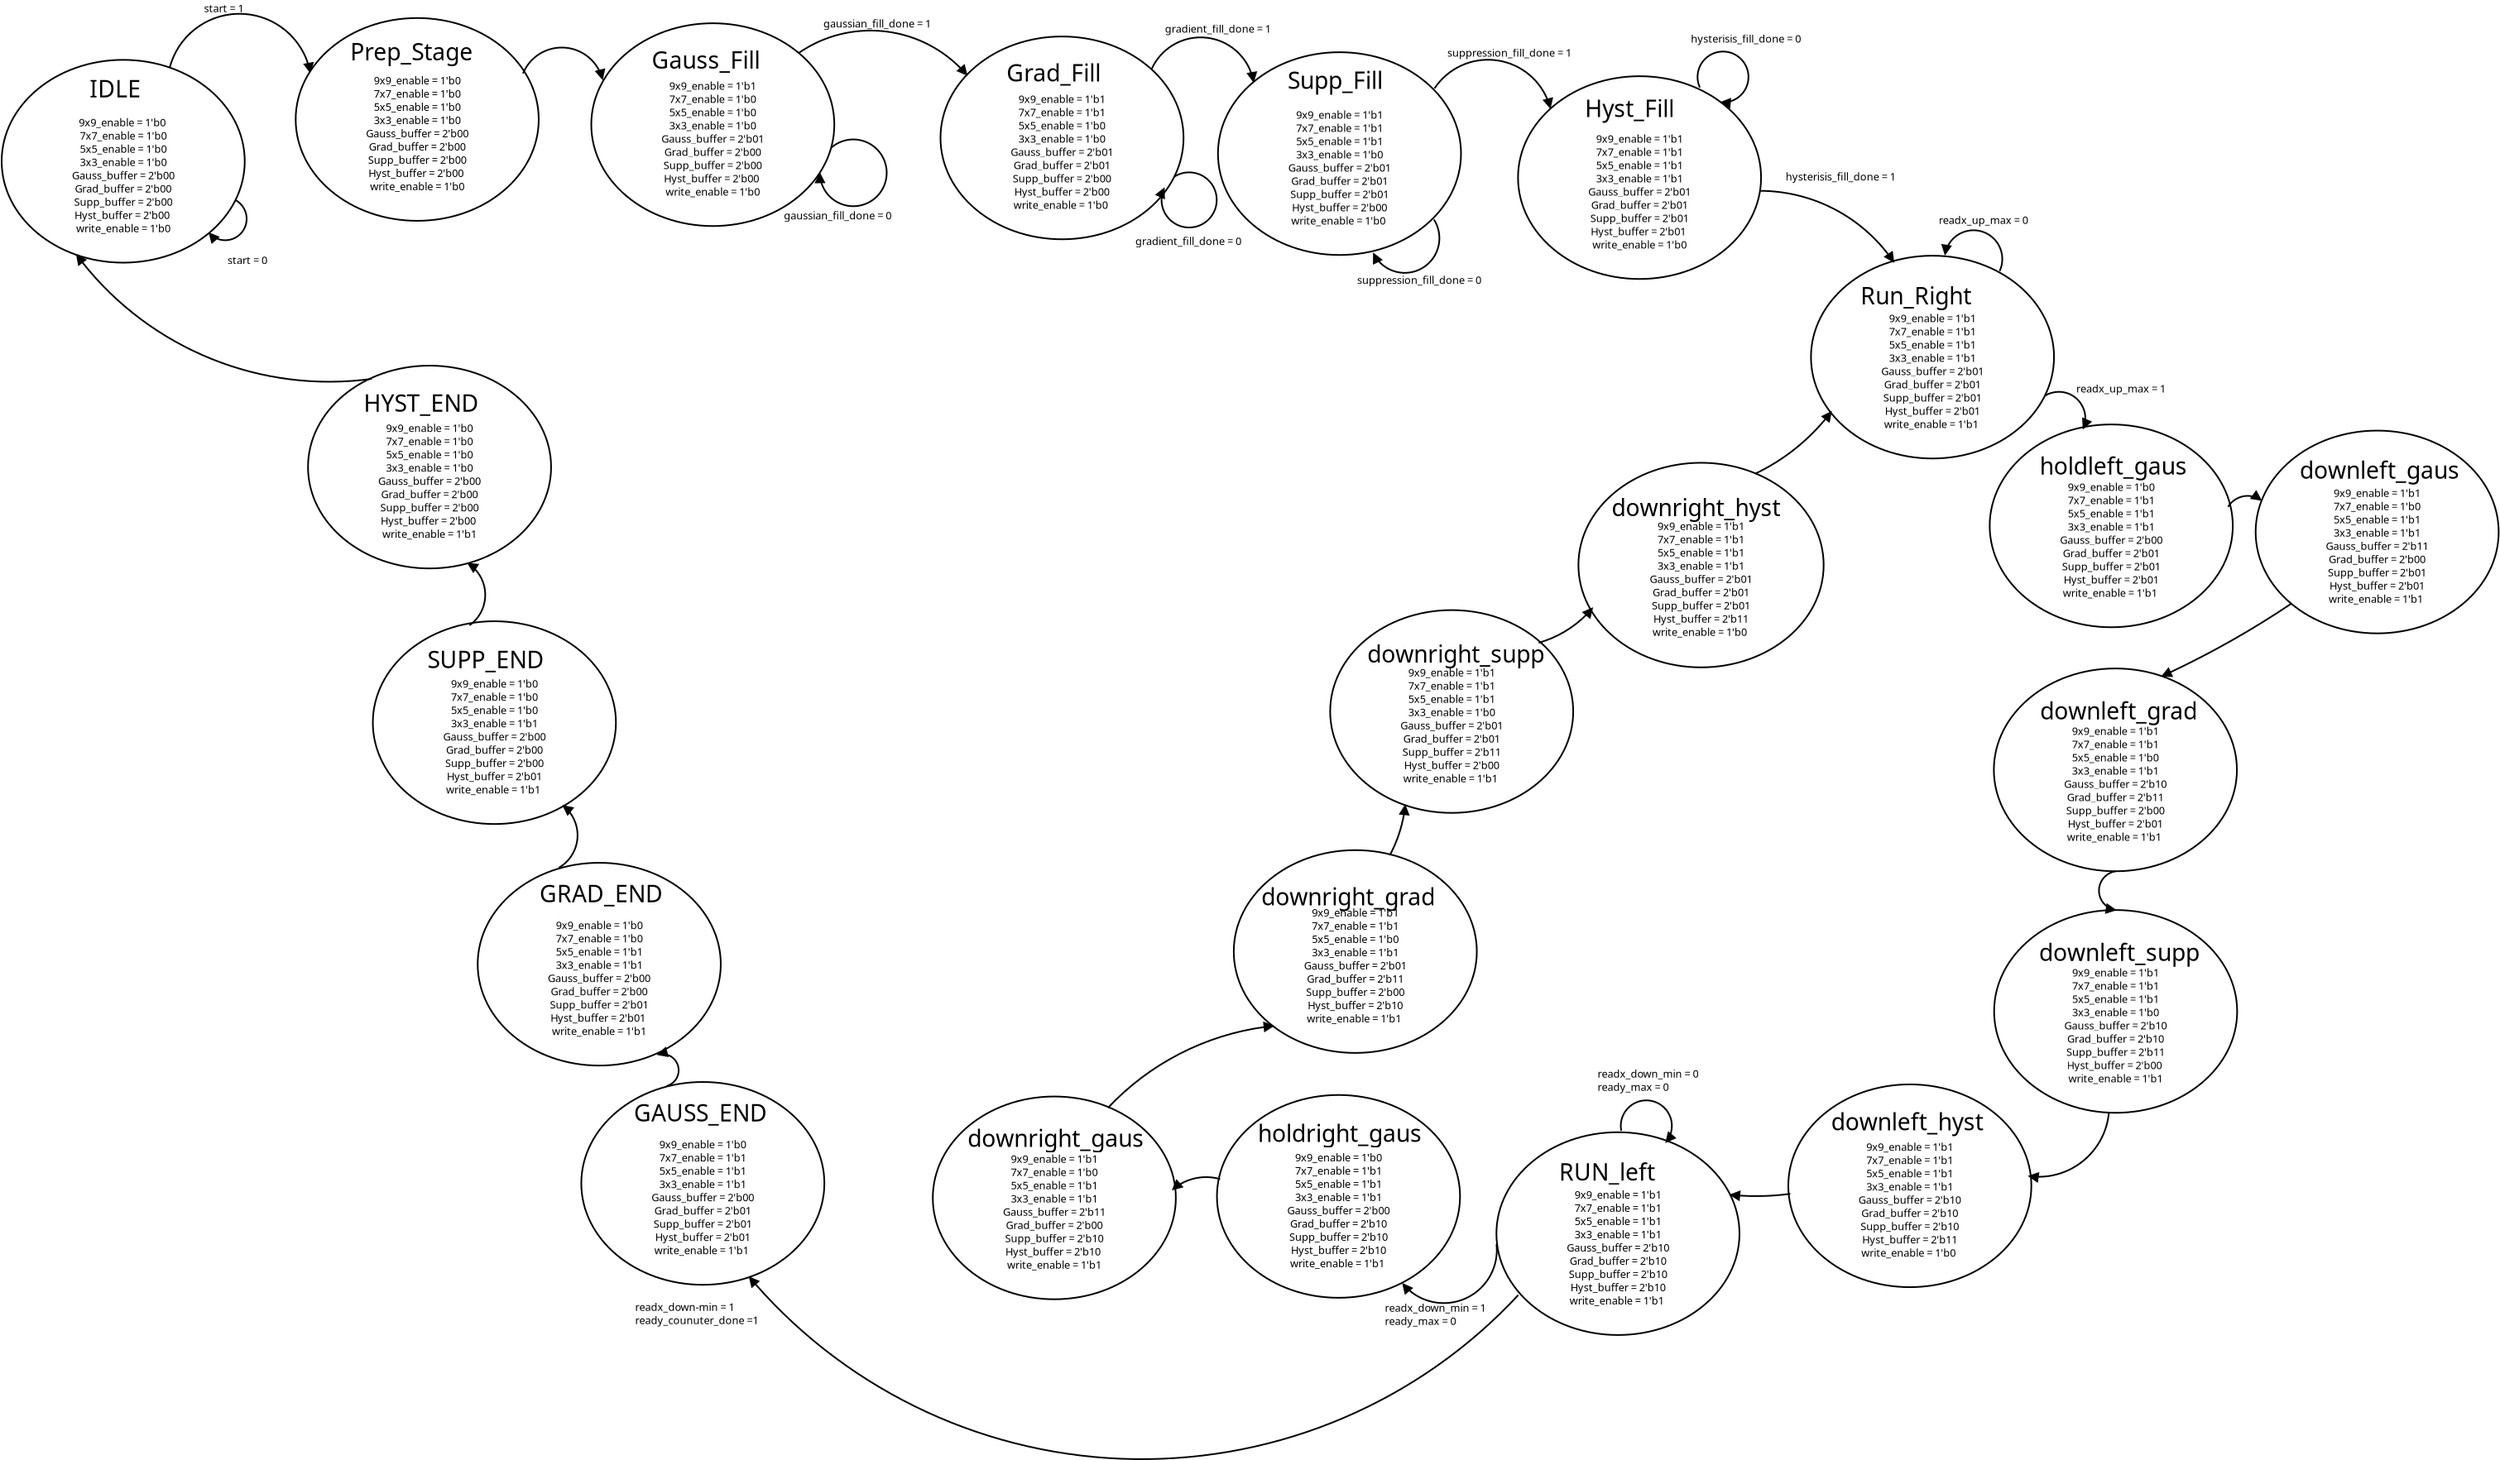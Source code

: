 <?xml version="1.0" encoding="UTF-8"?>
<dia:diagram xmlns:dia="http://www.lysator.liu.se/~alla/dia/">
  <dia:layer name="Background" visible="true" active="true">
    <dia:object type="Flowchart - Ellipse" version="0" id="O0">
      <dia:attribute name="obj_pos">
        <dia:point val="-16.41,4.678"/>
      </dia:attribute>
      <dia:attribute name="obj_bb">
        <dia:rectangle val="-16.46,4.628;-1.673,16.986"/>
      </dia:attribute>
      <dia:attribute name="elem_corner">
        <dia:point val="-16.41,4.678"/>
      </dia:attribute>
      <dia:attribute name="elem_width">
        <dia:real val="14.687"/>
      </dia:attribute>
      <dia:attribute name="elem_height">
        <dia:real val="12.258"/>
      </dia:attribute>
      <dia:attribute name="border_width">
        <dia:real val="0.1"/>
      </dia:attribute>
      <dia:attribute name="show_background">
        <dia:boolean val="true"/>
      </dia:attribute>
      <dia:attribute name="padding">
        <dia:real val="0.65"/>
      </dia:attribute>
      <dia:attribute name="text">
        <dia:composite type="text">
          <dia:attribute name="string">
            <dia:string>#

9x9_enable = 1'b0
7x7_enable = 1'b0
5x5_enable = 1'b0
3x3_enable = 1'b0
Gauss_buffer = 2'b00
Grad_buffer = 2'b00
Supp_buffer = 2'b00
Hyst_buffer = 2'b00 
write_enable = 1'b0#</dia:string>
          </dia:attribute>
          <dia:attribute name="font">
            <dia:font family="sans" style="0" name="Helvetica"/>
          </dia:attribute>
          <dia:attribute name="height">
            <dia:real val="0.8"/>
          </dia:attribute>
          <dia:attribute name="pos">
            <dia:point val="-9.067,7.002"/>
          </dia:attribute>
          <dia:attribute name="color">
            <dia:color val="#000000"/>
          </dia:attribute>
          <dia:attribute name="alignment">
            <dia:enum val="1"/>
          </dia:attribute>
        </dia:composite>
      </dia:attribute>
    </dia:object>
    <dia:object type="Standard - Arc" version="0" id="O1">
      <dia:attribute name="obj_pos">
        <dia:point val="-6.256,5.145"/>
      </dia:attribute>
      <dia:attribute name="obj_bb">
        <dia:rectangle val="-6.308,1.843;2.455,5.511"/>
      </dia:attribute>
      <dia:attribute name="conn_endpoints">
        <dia:point val="-6.256,5.145"/>
        <dia:point val="2.24,5.45"/>
      </dia:attribute>
      <dia:attribute name="curve_distance">
        <dia:real val="-3.403"/>
      </dia:attribute>
      <dia:attribute name="end_arrow">
        <dia:enum val="3"/>
      </dia:attribute>
      <dia:attribute name="end_arrow_length">
        <dia:real val="0.5"/>
      </dia:attribute>
      <dia:attribute name="end_arrow_width">
        <dia:real val="0.5"/>
      </dia:attribute>
      <dia:connections>
        <dia:connection handle="0" to="O0" connection="3"/>
      </dia:connections>
    </dia:object>
    <dia:object type="Standard - Arc" version="0" id="O2">
      <dia:attribute name="obj_pos">
        <dia:point val="31.75,4.261"/>
      </dia:attribute>
      <dia:attribute name="obj_bb">
        <dia:rectangle val="31.694,2.859;41.966,5.652"/>
      </dia:attribute>
      <dia:attribute name="conn_endpoints">
        <dia:point val="31.75,4.261"/>
        <dia:point val="41.91,5.596"/>
      </dia:attribute>
      <dia:attribute name="curve_distance">
        <dia:real val="-1.972"/>
      </dia:attribute>
      <dia:attribute name="end_arrow">
        <dia:enum val="3"/>
      </dia:attribute>
      <dia:attribute name="end_arrow_length">
        <dia:real val="0.5"/>
      </dia:attribute>
      <dia:attribute name="end_arrow_width">
        <dia:real val="0.5"/>
      </dia:attribute>
      <dia:connections>
        <dia:connection handle="0" to="O23" connection="2"/>
      </dia:connections>
    </dia:object>
    <dia:object type="Standard - Arc" version="0" id="O3">
      <dia:attribute name="obj_pos">
        <dia:point val="53.065,5.25"/>
      </dia:attribute>
      <dia:attribute name="obj_bb">
        <dia:rectangle val="53.009,3.269;59.454,6.072"/>
      </dia:attribute>
      <dia:attribute name="conn_endpoints">
        <dia:point val="53.065,5.25"/>
        <dia:point val="59.23,6.011"/>
      </dia:attribute>
      <dia:attribute name="curve_distance">
        <dia:real val="-2.304"/>
      </dia:attribute>
      <dia:attribute name="end_arrow">
        <dia:enum val="3"/>
      </dia:attribute>
      <dia:attribute name="end_arrow_length">
        <dia:real val="0.5"/>
      </dia:attribute>
      <dia:attribute name="end_arrow_width">
        <dia:real val="0.5"/>
      </dia:attribute>
      <dia:connections>
        <dia:connection handle="1" to="O26" connection="6"/>
      </dia:connections>
    </dia:object>
    <dia:object type="Standard - Arc" version="0" id="O4">
      <dia:attribute name="obj_pos">
        <dia:point val="70.165,6.4"/>
      </dia:attribute>
      <dia:attribute name="obj_bb">
        <dia:rectangle val="70.107,4.621;77.332,7.655"/>
      </dia:attribute>
      <dia:attribute name="conn_endpoints">
        <dia:point val="70.165,6.4"/>
        <dia:point val="77.159,7.596"/>
      </dia:attribute>
      <dia:attribute name="curve_distance">
        <dia:real val="-2.304"/>
      </dia:attribute>
      <dia:attribute name="end_arrow">
        <dia:enum val="3"/>
      </dia:attribute>
      <dia:attribute name="end_arrow_length">
        <dia:real val="0.5"/>
      </dia:attribute>
      <dia:attribute name="end_arrow_width">
        <dia:real val="0.5"/>
      </dia:attribute>
    </dia:object>
    <dia:object type="Standard - Arc" version="0" id="O5">
      <dia:attribute name="obj_pos">
        <dia:point val="89.809,12.594"/>
      </dia:attribute>
      <dia:attribute name="obj_bb">
        <dia:rectangle val="89.742,12.527;97.977,16.963"/>
      </dia:attribute>
      <dia:attribute name="conn_endpoints">
        <dia:point val="89.809,12.594"/>
        <dia:point val="97.909,16.896"/>
      </dia:attribute>
      <dia:attribute name="curve_distance">
        <dia:real val="-1.139"/>
      </dia:attribute>
      <dia:attribute name="end_arrow">
        <dia:enum val="3"/>
      </dia:attribute>
      <dia:attribute name="end_arrow_length">
        <dia:real val="0.5"/>
      </dia:attribute>
      <dia:attribute name="end_arrow_width">
        <dia:real val="0.5"/>
      </dia:attribute>
    </dia:object>
    <dia:object type="Standard - Arc" version="0" id="O6">
      <dia:attribute name="obj_pos">
        <dia:point val="-2.282,13.153"/>
      </dia:attribute>
      <dia:attribute name="obj_bb">
        <dia:rectangle val="-3.944,13.083;-1.559,15.811"/>
      </dia:attribute>
      <dia:attribute name="conn_endpoints">
        <dia:point val="-2.282,13.153"/>
        <dia:point val="-3.874,15.141"/>
      </dia:attribute>
      <dia:attribute name="curve_distance">
        <dia:real val="-1.519"/>
      </dia:attribute>
      <dia:attribute name="end_arrow">
        <dia:enum val="3"/>
      </dia:attribute>
      <dia:attribute name="end_arrow_length">
        <dia:real val="0.5"/>
      </dia:attribute>
      <dia:attribute name="end_arrow_width">
        <dia:real val="0.5"/>
      </dia:attribute>
      <dia:connections>
        <dia:connection handle="0" to="O0" connection="15"/>
        <dia:connection handle="1" to="O0" connection="14"/>
      </dia:connections>
    </dia:object>
    <dia:object type="Standard - Text" version="1" id="O7">
      <dia:attribute name="obj_pos">
        <dia:point val="-2.766,17.023"/>
      </dia:attribute>
      <dia:attribute name="obj_bb">
        <dia:rectangle val="-2.766,16.428;0.029,17.976"/>
      </dia:attribute>
      <dia:attribute name="text">
        <dia:composite type="text">
          <dia:attribute name="string">
            <dia:string>#start = 0
#</dia:string>
          </dia:attribute>
          <dia:attribute name="font">
            <dia:font family="sans" style="0" name="Helvetica"/>
          </dia:attribute>
          <dia:attribute name="height">
            <dia:real val="0.8"/>
          </dia:attribute>
          <dia:attribute name="pos">
            <dia:point val="-2.766,17.023"/>
          </dia:attribute>
          <dia:attribute name="color">
            <dia:color val="#000000"/>
          </dia:attribute>
          <dia:attribute name="alignment">
            <dia:enum val="0"/>
          </dia:attribute>
        </dia:composite>
      </dia:attribute>
      <dia:attribute name="valign">
        <dia:enum val="3"/>
      </dia:attribute>
    </dia:object>
    <dia:object type="Standard - Text" version="1" id="O8">
      <dia:attribute name="obj_pos">
        <dia:point val="33.234,2.723"/>
      </dia:attribute>
      <dia:attribute name="obj_bb">
        <dia:rectangle val="33.234,2.128;40.304,3.676"/>
      </dia:attribute>
      <dia:attribute name="text">
        <dia:composite type="text">
          <dia:attribute name="string">
            <dia:string>#gaussian_fill_done = 1
#</dia:string>
          </dia:attribute>
          <dia:attribute name="font">
            <dia:font family="sans" style="0" name="Helvetica"/>
          </dia:attribute>
          <dia:attribute name="height">
            <dia:real val="0.8"/>
          </dia:attribute>
          <dia:attribute name="pos">
            <dia:point val="33.234,2.723"/>
          </dia:attribute>
          <dia:attribute name="color">
            <dia:color val="#000000"/>
          </dia:attribute>
          <dia:attribute name="alignment">
            <dia:enum val="0"/>
          </dia:attribute>
        </dia:composite>
      </dia:attribute>
      <dia:attribute name="valign">
        <dia:enum val="3"/>
      </dia:attribute>
    </dia:object>
    <dia:object type="Standard - Arc" version="0" id="O9">
      <dia:attribute name="obj_pos">
        <dia:point val="33.51,10.196"/>
      </dia:attribute>
      <dia:attribute name="obj_bb">
        <dia:rectangle val="32.705,9.437;37.115,13.575"/>
      </dia:attribute>
      <dia:attribute name="conn_endpoints">
        <dia:point val="33.51,10.196"/>
        <dia:point val="33.027,11.534"/>
      </dia:attribute>
      <dia:attribute name="curve_distance">
        <dia:real val="-3.908"/>
      </dia:attribute>
      <dia:attribute name="end_arrow">
        <dia:enum val="3"/>
      </dia:attribute>
      <dia:attribute name="end_arrow_length">
        <dia:real val="0.5"/>
      </dia:attribute>
      <dia:attribute name="end_arrow_width">
        <dia:real val="0.5"/>
      </dia:attribute>
    </dia:object>
    <dia:object type="Standard - Text" version="1" id="O10">
      <dia:attribute name="obj_pos">
        <dia:point val="21.863,80.303"/>
      </dia:attribute>
      <dia:attribute name="obj_bb">
        <dia:rectangle val="21.863,79.708;29.791,82.056"/>
      </dia:attribute>
      <dia:attribute name="text">
        <dia:composite type="text">
          <dia:attribute name="string">
            <dia:string>#readx_down-min = 1
ready_counuter_done =1
#</dia:string>
          </dia:attribute>
          <dia:attribute name="font">
            <dia:font family="sans" style="0" name="Helvetica"/>
          </dia:attribute>
          <dia:attribute name="height">
            <dia:real val="0.8"/>
          </dia:attribute>
          <dia:attribute name="pos">
            <dia:point val="21.863,80.303"/>
          </dia:attribute>
          <dia:attribute name="color">
            <dia:color val="#000000"/>
          </dia:attribute>
          <dia:attribute name="alignment">
            <dia:enum val="0"/>
          </dia:attribute>
        </dia:composite>
      </dia:attribute>
      <dia:attribute name="valign">
        <dia:enum val="3"/>
      </dia:attribute>
    </dia:object>
    <dia:object type="Standard - Text" version="1" id="O11">
      <dia:attribute name="obj_pos">
        <dia:point val="-4.185,1.795"/>
      </dia:attribute>
      <dia:attribute name="obj_bb">
        <dia:rectangle val="-4.185,1.2;-1.393,2.748"/>
      </dia:attribute>
      <dia:attribute name="text">
        <dia:composite type="text">
          <dia:attribute name="string">
            <dia:string>#start = 1
#</dia:string>
          </dia:attribute>
          <dia:attribute name="font">
            <dia:font family="sans" style="0" name="Helvetica"/>
          </dia:attribute>
          <dia:attribute name="height">
            <dia:real val="0.8"/>
          </dia:attribute>
          <dia:attribute name="pos">
            <dia:point val="-4.185,1.795"/>
          </dia:attribute>
          <dia:attribute name="color">
            <dia:color val="#000000"/>
          </dia:attribute>
          <dia:attribute name="alignment">
            <dia:enum val="0"/>
          </dia:attribute>
        </dia:composite>
      </dia:attribute>
      <dia:attribute name="valign">
        <dia:enum val="3"/>
      </dia:attribute>
    </dia:object>
    <dia:object type="Standard - Text" version="1" id="O12">
      <dia:attribute name="obj_pos">
        <dia:point val="-11.1,6.95"/>
      </dia:attribute>
      <dia:attribute name="obj_bb">
        <dia:rectangle val="-11.1,5.64;-7.982,7.285"/>
      </dia:attribute>
      <dia:attribute name="text">
        <dia:composite type="text">
          <dia:attribute name="string">
            <dia:string>#IDLE#</dia:string>
          </dia:attribute>
          <dia:attribute name="font">
            <dia:font family="sans" style="0" name="Helvetica"/>
          </dia:attribute>
          <dia:attribute name="height">
            <dia:real val="1.764"/>
          </dia:attribute>
          <dia:attribute name="pos">
            <dia:point val="-11.1,6.95"/>
          </dia:attribute>
          <dia:attribute name="color">
            <dia:color val="#000000"/>
          </dia:attribute>
          <dia:attribute name="alignment">
            <dia:enum val="0"/>
          </dia:attribute>
        </dia:composite>
      </dia:attribute>
      <dia:attribute name="valign">
        <dia:enum val="3"/>
      </dia:attribute>
    </dia:object>
    <dia:object type="Standard - Text" version="1" id="O13">
      <dia:attribute name="obj_pos">
        <dia:point val="95.899,19.46"/>
      </dia:attribute>
      <dia:attribute name="obj_bb">
        <dia:rectangle val="95.899,18.15;102.885,19.795"/>
      </dia:attribute>
      <dia:attribute name="text">
        <dia:composite type="text">
          <dia:attribute name="string">
            <dia:string>#Run_Right#</dia:string>
          </dia:attribute>
          <dia:attribute name="font">
            <dia:font family="sans" style="0" name="Helvetica"/>
          </dia:attribute>
          <dia:attribute name="height">
            <dia:real val="1.764"/>
          </dia:attribute>
          <dia:attribute name="pos">
            <dia:point val="95.899,19.46"/>
          </dia:attribute>
          <dia:attribute name="color">
            <dia:color val="#000000"/>
          </dia:attribute>
          <dia:attribute name="alignment">
            <dia:enum val="0"/>
          </dia:attribute>
        </dia:composite>
      </dia:attribute>
      <dia:attribute name="valign">
        <dia:enum val="3"/>
      </dia:attribute>
    </dia:object>
    <dia:object type="Standard - Text" version="1" id="O14">
      <dia:attribute name="obj_pos">
        <dia:point val="59.164,24.51"/>
      </dia:attribute>
      <dia:attribute name="obj_bb">
        <dia:rectangle val="59.164,23.2;59.164,24.845"/>
      </dia:attribute>
      <dia:attribute name="text">
        <dia:composite type="text">
          <dia:attribute name="string">
            <dia:string>##</dia:string>
          </dia:attribute>
          <dia:attribute name="font">
            <dia:font family="sans" style="0" name="Helvetica"/>
          </dia:attribute>
          <dia:attribute name="height">
            <dia:real val="1.764"/>
          </dia:attribute>
          <dia:attribute name="pos">
            <dia:point val="59.164,24.51"/>
          </dia:attribute>
          <dia:attribute name="color">
            <dia:color val="#000000"/>
          </dia:attribute>
          <dia:attribute name="alignment">
            <dia:enum val="0"/>
          </dia:attribute>
        </dia:composite>
      </dia:attribute>
      <dia:attribute name="valign">
        <dia:enum val="3"/>
      </dia:attribute>
    </dia:object>
    <dia:object type="Standard - Arc" version="0" id="O15">
      <dia:attribute name="obj_pos">
        <dia:point val="5.959,23.959"/>
      </dia:attribute>
      <dia:attribute name="obj_bb">
        <dia:rectangle val="-11.942,16.404;6.024,24.185"/>
      </dia:attribute>
      <dia:attribute name="conn_endpoints">
        <dia:point val="5.959,23.959"/>
        <dia:point val="-11.877,16.47"/>
      </dia:attribute>
      <dia:attribute name="curve_distance">
        <dia:real val="-2.643"/>
      </dia:attribute>
      <dia:attribute name="end_arrow">
        <dia:enum val="3"/>
      </dia:attribute>
      <dia:attribute name="end_arrow_length">
        <dia:real val="0.5"/>
      </dia:attribute>
      <dia:attribute name="end_arrow_width">
        <dia:real val="0.5"/>
      </dia:attribute>
      <dia:connections>
        <dia:connection handle="1" to="O0" connection="11"/>
      </dia:connections>
    </dia:object>
    <dia:object type="Standard - Arc" version="0" id="O16">
      <dia:attribute name="obj_pos">
        <dia:point val="54.441,11.74"/>
      </dia:attribute>
      <dia:attribute name="obj_bb">
        <dia:rectangle val="53.275,11.429;57.053,14.862"/>
      </dia:attribute>
      <dia:attribute name="conn_endpoints">
        <dia:point val="54.441,11.74"/>
        <dia:point val="53.83,12.434"/>
      </dia:attribute>
      <dia:attribute name="curve_distance">
        <dia:real val="-3.268"/>
      </dia:attribute>
      <dia:attribute name="end_arrow">
        <dia:enum val="3"/>
      </dia:attribute>
      <dia:attribute name="end_arrow_length">
        <dia:real val="0.5"/>
      </dia:attribute>
      <dia:attribute name="end_arrow_width">
        <dia:real val="0.5"/>
      </dia:attribute>
      <dia:connections>
        <dia:connection handle="0" to="O25" connection="15"/>
      </dia:connections>
    </dia:object>
    <dia:object type="Standard - Arc" version="0" id="O17">
      <dia:attribute name="obj_pos">
        <dia:point val="70.128,14.327"/>
      </dia:attribute>
      <dia:attribute name="obj_bb">
        <dia:rectangle val="66.41,14.259;70.508,17.603"/>
      </dia:attribute>
      <dia:attribute name="conn_endpoints">
        <dia:point val="70.128,14.327"/>
        <dia:point val="66.478,16.377"/>
      </dia:attribute>
      <dia:attribute name="curve_distance">
        <dia:real val="-2.217"/>
      </dia:attribute>
      <dia:attribute name="end_arrow">
        <dia:enum val="3"/>
      </dia:attribute>
      <dia:attribute name="end_arrow_length">
        <dia:real val="0.5"/>
      </dia:attribute>
      <dia:attribute name="end_arrow_width">
        <dia:real val="0.5"/>
      </dia:attribute>
    </dia:object>
    <dia:object type="Standard - Arc" version="0" id="O18">
      <dia:attribute name="obj_pos">
        <dia:point val="86.194,6.35"/>
      </dia:attribute>
      <dia:attribute name="obj_bb">
        <dia:rectangle val="86.006,4.126;89.182,7.628"/>
      </dia:attribute>
      <dia:attribute name="conn_endpoints">
        <dia:point val="86.194,6.35"/>
        <dia:point val="87.459,7.246"/>
      </dia:attribute>
      <dia:attribute name="curve_distance">
        <dia:real val="-2.866"/>
      </dia:attribute>
      <dia:attribute name="end_arrow">
        <dia:enum val="3"/>
      </dia:attribute>
      <dia:attribute name="end_arrow_length">
        <dia:real val="0.5"/>
      </dia:attribute>
      <dia:attribute name="end_arrow_width">
        <dia:real val="0.5"/>
      </dia:attribute>
    </dia:object>
    <dia:object type="Standard - Text" version="1" id="O19">
      <dia:attribute name="obj_pos">
        <dia:point val="21.794,68.845"/>
      </dia:attribute>
      <dia:attribute name="obj_bb">
        <dia:rectangle val="21.794,67.535;30.241,69.18"/>
      </dia:attribute>
      <dia:attribute name="text">
        <dia:composite type="text">
          <dia:attribute name="string">
            <dia:string>#GAUSS_END#</dia:string>
          </dia:attribute>
          <dia:attribute name="font">
            <dia:font family="sans" style="0" name="Helvetica"/>
          </dia:attribute>
          <dia:attribute name="height">
            <dia:real val="1.764"/>
          </dia:attribute>
          <dia:attribute name="pos">
            <dia:point val="21.794,68.845"/>
          </dia:attribute>
          <dia:attribute name="color">
            <dia:color val="#000000"/>
          </dia:attribute>
          <dia:attribute name="alignment">
            <dia:enum val="0"/>
          </dia:attribute>
        </dia:composite>
      </dia:attribute>
      <dia:attribute name="valign">
        <dia:enum val="3"/>
      </dia:attribute>
    </dia:object>
    <dia:object type="Standard - Text" version="1" id="O20">
      <dia:attribute name="obj_pos">
        <dia:point val="16.094,55.595"/>
      </dia:attribute>
      <dia:attribute name="obj_bb">
        <dia:rectangle val="16.094,54.285;23.744,55.93"/>
      </dia:attribute>
      <dia:attribute name="text">
        <dia:composite type="text">
          <dia:attribute name="string">
            <dia:string>#GRAD_END#</dia:string>
          </dia:attribute>
          <dia:attribute name="font">
            <dia:font family="sans" style="0" name="Helvetica"/>
          </dia:attribute>
          <dia:attribute name="height">
            <dia:real val="1.764"/>
          </dia:attribute>
          <dia:attribute name="pos">
            <dia:point val="16.094,55.595"/>
          </dia:attribute>
          <dia:attribute name="color">
            <dia:color val="#000000"/>
          </dia:attribute>
          <dia:attribute name="alignment">
            <dia:enum val="0"/>
          </dia:attribute>
        </dia:composite>
      </dia:attribute>
      <dia:attribute name="valign">
        <dia:enum val="3"/>
      </dia:attribute>
    </dia:object>
    <dia:object type="Standard - Text" version="1" id="O21">
      <dia:attribute name="obj_pos">
        <dia:point val="9.317,41.445"/>
      </dia:attribute>
      <dia:attribute name="obj_bb">
        <dia:rectangle val="9.317,40.135;16.542,41.78"/>
      </dia:attribute>
      <dia:attribute name="text">
        <dia:composite type="text">
          <dia:attribute name="string">
            <dia:string>#SUPP_END#</dia:string>
          </dia:attribute>
          <dia:attribute name="font">
            <dia:font family="sans" style="0" name="Helvetica"/>
          </dia:attribute>
          <dia:attribute name="height">
            <dia:real val="1.764"/>
          </dia:attribute>
          <dia:attribute name="pos">
            <dia:point val="9.317,41.445"/>
          </dia:attribute>
          <dia:attribute name="color">
            <dia:color val="#000000"/>
          </dia:attribute>
          <dia:attribute name="alignment">
            <dia:enum val="0"/>
          </dia:attribute>
        </dia:composite>
      </dia:attribute>
      <dia:attribute name="valign">
        <dia:enum val="3"/>
      </dia:attribute>
    </dia:object>
    <dia:object type="Standard - Text" version="1" id="O22">
      <dia:attribute name="obj_pos">
        <dia:point val="5.467,25.945"/>
      </dia:attribute>
      <dia:attribute name="obj_bb">
        <dia:rectangle val="5.467,24.635;12.74,26.28"/>
      </dia:attribute>
      <dia:attribute name="text">
        <dia:composite type="text">
          <dia:attribute name="string">
            <dia:string>#HYST_END#</dia:string>
          </dia:attribute>
          <dia:attribute name="font">
            <dia:font family="sans" style="0" name="Helvetica"/>
          </dia:attribute>
          <dia:attribute name="height">
            <dia:real val="1.764"/>
          </dia:attribute>
          <dia:attribute name="pos">
            <dia:point val="5.467,25.945"/>
          </dia:attribute>
          <dia:attribute name="color">
            <dia:color val="#000000"/>
          </dia:attribute>
          <dia:attribute name="alignment">
            <dia:enum val="0"/>
          </dia:attribute>
        </dia:composite>
      </dia:attribute>
      <dia:attribute name="valign">
        <dia:enum val="3"/>
      </dia:attribute>
    </dia:object>
    <dia:object type="Flowchart - Ellipse" version="0" id="O23">
      <dia:attribute name="obj_pos">
        <dia:point val="19.215,2.466"/>
      </dia:attribute>
      <dia:attribute name="obj_bb">
        <dia:rectangle val="19.165,2.416;33.95,14.774"/>
      </dia:attribute>
      <dia:attribute name="elem_corner">
        <dia:point val="19.215,2.466"/>
      </dia:attribute>
      <dia:attribute name="elem_width">
        <dia:real val="14.685"/>
      </dia:attribute>
      <dia:attribute name="elem_height">
        <dia:real val="12.257"/>
      </dia:attribute>
      <dia:attribute name="border_width">
        <dia:real val="0.1"/>
      </dia:attribute>
      <dia:attribute name="show_background">
        <dia:boolean val="true"/>
      </dia:attribute>
      <dia:attribute name="padding">
        <dia:real val="0.65"/>
      </dia:attribute>
      <dia:attribute name="text">
        <dia:composite type="text">
          <dia:attribute name="string">
            <dia:string>#

9x9_enable = 1'b1
7x7_enable = 1'b0
5x5_enable = 1'b0
3x3_enable = 1'b0
Gauss_buffer = 2'b01
Grad_buffer = 2'b00
Supp_buffer = 2'b00
Hyst_buffer = 2'b00 
write_enable = 1'b0#</dia:string>
          </dia:attribute>
          <dia:attribute name="font">
            <dia:font family="sans" style="0" name="Helvetica"/>
          </dia:attribute>
          <dia:attribute name="height">
            <dia:real val="0.8"/>
          </dia:attribute>
          <dia:attribute name="pos">
            <dia:point val="26.558,4.79"/>
          </dia:attribute>
          <dia:attribute name="color">
            <dia:color val="#000000"/>
          </dia:attribute>
          <dia:attribute name="alignment">
            <dia:enum val="1"/>
          </dia:attribute>
        </dia:composite>
      </dia:attribute>
    </dia:object>
    <dia:object type="Standard - Text" version="1" id="O24">
      <dia:attribute name="obj_pos">
        <dia:point val="22.865,5.21"/>
      </dia:attribute>
      <dia:attribute name="obj_bb">
        <dia:rectangle val="22.865,3.9;29.637,5.545"/>
      </dia:attribute>
      <dia:attribute name="text">
        <dia:composite type="text">
          <dia:attribute name="string">
            <dia:string>#Gauss_Fill#</dia:string>
          </dia:attribute>
          <dia:attribute name="font">
            <dia:font family="sans" style="0" name="Helvetica"/>
          </dia:attribute>
          <dia:attribute name="height">
            <dia:real val="1.764"/>
          </dia:attribute>
          <dia:attribute name="pos">
            <dia:point val="22.865,5.21"/>
          </dia:attribute>
          <dia:attribute name="color">
            <dia:color val="#000000"/>
          </dia:attribute>
          <dia:attribute name="alignment">
            <dia:enum val="0"/>
          </dia:attribute>
        </dia:composite>
      </dia:attribute>
      <dia:attribute name="valign">
        <dia:enum val="3"/>
      </dia:attribute>
    </dia:object>
    <dia:object type="Flowchart - Ellipse" version="0" id="O25">
      <dia:attribute name="obj_pos">
        <dia:point val="40.315,3.266"/>
      </dia:attribute>
      <dia:attribute name="obj_bb">
        <dia:rectangle val="40.265,3.216;55.05,15.574"/>
      </dia:attribute>
      <dia:attribute name="elem_corner">
        <dia:point val="40.315,3.266"/>
      </dia:attribute>
      <dia:attribute name="elem_width">
        <dia:real val="14.685"/>
      </dia:attribute>
      <dia:attribute name="elem_height">
        <dia:real val="12.257"/>
      </dia:attribute>
      <dia:attribute name="border_width">
        <dia:real val="0.1"/>
      </dia:attribute>
      <dia:attribute name="show_background">
        <dia:boolean val="false"/>
      </dia:attribute>
      <dia:attribute name="padding">
        <dia:real val="0.65"/>
      </dia:attribute>
      <dia:attribute name="text">
        <dia:composite type="text">
          <dia:attribute name="string">
            <dia:string>#

9x9_enable = 1'b1
7x7_enable = 1'b1
5x5_enable = 1'b0
3x3_enable = 1'b0
Gauss_buffer = 2'b01
Grad_buffer = 2'b01
Supp_buffer = 2'b00
Hyst_buffer = 2'b00
write_enable = 1'b0 #</dia:string>
          </dia:attribute>
          <dia:attribute name="font">
            <dia:font family="sans" style="0" name="Helvetica"/>
          </dia:attribute>
          <dia:attribute name="height">
            <dia:real val="0.8"/>
          </dia:attribute>
          <dia:attribute name="pos">
            <dia:point val="47.657,5.59"/>
          </dia:attribute>
          <dia:attribute name="color">
            <dia:color val="#000000"/>
          </dia:attribute>
          <dia:attribute name="alignment">
            <dia:enum val="1"/>
          </dia:attribute>
        </dia:composite>
      </dia:attribute>
    </dia:object>
    <dia:object type="Flowchart - Ellipse" version="0" id="O26">
      <dia:attribute name="obj_pos">
        <dia:point val="57.08,4.216"/>
      </dia:attribute>
      <dia:attribute name="obj_bb">
        <dia:rectangle val="57.029,4.166;71.815,16.524"/>
      </dia:attribute>
      <dia:attribute name="elem_corner">
        <dia:point val="57.08,4.216"/>
      </dia:attribute>
      <dia:attribute name="elem_width">
        <dia:real val="14.685"/>
      </dia:attribute>
      <dia:attribute name="elem_height">
        <dia:real val="12.257"/>
      </dia:attribute>
      <dia:attribute name="border_width">
        <dia:real val="0.1"/>
      </dia:attribute>
      <dia:attribute name="show_background">
        <dia:boolean val="false"/>
      </dia:attribute>
      <dia:attribute name="padding">
        <dia:real val="0.65"/>
      </dia:attribute>
      <dia:attribute name="text">
        <dia:composite type="text">
          <dia:attribute name="string">
            <dia:string>#

9x9_enable = 1'b1
7x7_enable = 1'b1
5x5_enable = 1'b1
3x3_enable = 1'b0
Gauss_buffer = 2'b01
Grad_buffer = 2'b01
Supp_buffer = 2'b01
Hyst_buffer = 2'b00
write_enable = 1'b0 #</dia:string>
          </dia:attribute>
          <dia:attribute name="font">
            <dia:font family="sans" style="0" name="Helvetica"/>
          </dia:attribute>
          <dia:attribute name="height">
            <dia:real val="0.8"/>
          </dia:attribute>
          <dia:attribute name="pos">
            <dia:point val="64.422,6.54"/>
          </dia:attribute>
          <dia:attribute name="color">
            <dia:color val="#000000"/>
          </dia:attribute>
          <dia:attribute name="alignment">
            <dia:enum val="1"/>
          </dia:attribute>
        </dia:composite>
      </dia:attribute>
    </dia:object>
    <dia:object type="Flowchart - Ellipse" version="0" id="O27">
      <dia:attribute name="obj_pos">
        <dia:point val="75.209,5.666"/>
      </dia:attribute>
      <dia:attribute name="obj_bb">
        <dia:rectangle val="75.159,5.616;89.944,17.974"/>
      </dia:attribute>
      <dia:attribute name="elem_corner">
        <dia:point val="75.209,5.666"/>
      </dia:attribute>
      <dia:attribute name="elem_width">
        <dia:real val="14.685"/>
      </dia:attribute>
      <dia:attribute name="elem_height">
        <dia:real val="12.257"/>
      </dia:attribute>
      <dia:attribute name="border_width">
        <dia:real val="0.1"/>
      </dia:attribute>
      <dia:attribute name="show_background">
        <dia:boolean val="false"/>
      </dia:attribute>
      <dia:attribute name="padding">
        <dia:real val="0.65"/>
      </dia:attribute>
      <dia:attribute name="text">
        <dia:composite type="text">
          <dia:attribute name="string">
            <dia:string>#

9x9_enable = 1'b1
7x7_enable = 1'b1
5x5_enable = 1'b1
3x3_enable = 1'b1
Gauss_buffer = 2'b01
Grad_buffer = 2'b01
Supp_buffer = 2'b01
Hyst_buffer = 2'b01 
write_enable = 1'b0#</dia:string>
          </dia:attribute>
          <dia:attribute name="font">
            <dia:font family="sans" style="0" name="Helvetica"/>
          </dia:attribute>
          <dia:attribute name="height">
            <dia:real val="0.8"/>
          </dia:attribute>
          <dia:attribute name="pos">
            <dia:point val="82.551,7.99"/>
          </dia:attribute>
          <dia:attribute name="color">
            <dia:color val="#000000"/>
          </dia:attribute>
          <dia:attribute name="alignment">
            <dia:enum val="1"/>
          </dia:attribute>
        </dia:composite>
      </dia:attribute>
    </dia:object>
    <dia:object type="Flowchart - Ellipse" version="0" id="O28">
      <dia:attribute name="obj_pos">
        <dia:point val="92.909,16.516"/>
      </dia:attribute>
      <dia:attribute name="obj_bb">
        <dia:rectangle val="92.859,16.466;107.644,28.824"/>
      </dia:attribute>
      <dia:attribute name="elem_corner">
        <dia:point val="92.909,16.516"/>
      </dia:attribute>
      <dia:attribute name="elem_width">
        <dia:real val="14.685"/>
      </dia:attribute>
      <dia:attribute name="elem_height">
        <dia:real val="12.257"/>
      </dia:attribute>
      <dia:attribute name="border_width">
        <dia:real val="0.1"/>
      </dia:attribute>
      <dia:attribute name="show_background">
        <dia:boolean val="false"/>
      </dia:attribute>
      <dia:attribute name="padding">
        <dia:real val="0.65"/>
      </dia:attribute>
      <dia:attribute name="text">
        <dia:composite type="text">
          <dia:attribute name="string">
            <dia:string>#

9x9_enable = 1'b1
7x7_enable = 1'b1
5x5_enable = 1'b1
3x3_enable = 1'b1
Gauss_buffer = 2'b01
Grad_buffer = 2'b01
Supp_buffer = 2'b01
Hyst_buffer = 2'b01
write_enable = 1'b1 #</dia:string>
          </dia:attribute>
          <dia:attribute name="font">
            <dia:font family="sans" style="0" name="Helvetica"/>
          </dia:attribute>
          <dia:attribute name="height">
            <dia:real val="0.8"/>
          </dia:attribute>
          <dia:attribute name="pos">
            <dia:point val="100.251,18.84"/>
          </dia:attribute>
          <dia:attribute name="color">
            <dia:color val="#000000"/>
          </dia:attribute>
          <dia:attribute name="alignment">
            <dia:enum val="1"/>
          </dia:attribute>
        </dia:composite>
      </dia:attribute>
    </dia:object>
    <dia:object type="Flowchart - Ellipse" version="0" id="O29">
      <dia:attribute name="obj_pos">
        <dia:point val="103.708,26.716"/>
      </dia:attribute>
      <dia:attribute name="obj_bb">
        <dia:rectangle val="103.658,26.666;118.445,39.024"/>
      </dia:attribute>
      <dia:attribute name="elem_corner">
        <dia:point val="103.708,26.716"/>
      </dia:attribute>
      <dia:attribute name="elem_width">
        <dia:real val="14.687"/>
      </dia:attribute>
      <dia:attribute name="elem_height">
        <dia:real val="12.258"/>
      </dia:attribute>
      <dia:attribute name="border_width">
        <dia:real val="0.1"/>
      </dia:attribute>
      <dia:attribute name="show_background">
        <dia:boolean val="false"/>
      </dia:attribute>
      <dia:attribute name="padding">
        <dia:real val="0.65"/>
      </dia:attribute>
      <dia:attribute name="text">
        <dia:composite type="text">
          <dia:attribute name="string">
            <dia:string>#

9x9_enable = 1'b0
7x7_enable = 1'b1
5x5_enable = 1'b1
3x3_enable = 1'b1
Gauss_buffer = 2'b00
Grad_buffer = 2'b01
Supp_buffer = 2'b01
Hyst_buffer = 2'b01
write_enable = 1'b1 #</dia:string>
          </dia:attribute>
          <dia:attribute name="font">
            <dia:font family="sans" style="0" name="Helvetica"/>
          </dia:attribute>
          <dia:attribute name="height">
            <dia:real val="0.8"/>
          </dia:attribute>
          <dia:attribute name="pos">
            <dia:point val="111.052,29.04"/>
          </dia:attribute>
          <dia:attribute name="color">
            <dia:color val="#000000"/>
          </dia:attribute>
          <dia:attribute name="alignment">
            <dia:enum val="1"/>
          </dia:attribute>
        </dia:composite>
      </dia:attribute>
    </dia:object>
    <dia:object type="Flowchart - Ellipse" version="0" id="O30">
      <dia:attribute name="obj_pos">
        <dia:point val="103.959,41.466"/>
      </dia:attribute>
      <dia:attribute name="obj_bb">
        <dia:rectangle val="103.909,41.416;118.694,53.774"/>
      </dia:attribute>
      <dia:attribute name="elem_corner">
        <dia:point val="103.959,41.466"/>
      </dia:attribute>
      <dia:attribute name="elem_width">
        <dia:real val="14.685"/>
      </dia:attribute>
      <dia:attribute name="elem_height">
        <dia:real val="12.257"/>
      </dia:attribute>
      <dia:attribute name="border_width">
        <dia:real val="0.1"/>
      </dia:attribute>
      <dia:attribute name="show_background">
        <dia:boolean val="false"/>
      </dia:attribute>
      <dia:attribute name="padding">
        <dia:real val="0.65"/>
      </dia:attribute>
      <dia:attribute name="text">
        <dia:composite type="text">
          <dia:attribute name="string">
            <dia:string>#

9x9_enable = 1'b1
7x7_enable = 1'b1
5x5_enable = 1'b0
3x3_enable = 1'b1
Gauss_buffer = 2'b10
Grad_buffer = 2'b11
Supp_buffer = 2'b00
Hyst_buffer = 2'b01
write_enable = 1'b1 #</dia:string>
          </dia:attribute>
          <dia:attribute name="font">
            <dia:font family="sans" style="0" name="Helvetica"/>
          </dia:attribute>
          <dia:attribute name="height">
            <dia:real val="0.8"/>
          </dia:attribute>
          <dia:attribute name="pos">
            <dia:point val="111.302,43.79"/>
          </dia:attribute>
          <dia:attribute name="color">
            <dia:color val="#000000"/>
          </dia:attribute>
          <dia:attribute name="alignment">
            <dia:enum val="1"/>
          </dia:attribute>
        </dia:composite>
      </dia:attribute>
    </dia:object>
    <dia:object type="Flowchart - Ellipse" version="0" id="O31">
      <dia:attribute name="obj_pos">
        <dia:point val="103.974,56.066"/>
      </dia:attribute>
      <dia:attribute name="obj_bb">
        <dia:rectangle val="103.924,56.016;118.709,68.374"/>
      </dia:attribute>
      <dia:attribute name="elem_corner">
        <dia:point val="103.974,56.066"/>
      </dia:attribute>
      <dia:attribute name="elem_width">
        <dia:real val="14.685"/>
      </dia:attribute>
      <dia:attribute name="elem_height">
        <dia:real val="12.257"/>
      </dia:attribute>
      <dia:attribute name="border_width">
        <dia:real val="0.1"/>
      </dia:attribute>
      <dia:attribute name="show_background">
        <dia:boolean val="false"/>
      </dia:attribute>
      <dia:attribute name="padding">
        <dia:real val="0.65"/>
      </dia:attribute>
      <dia:attribute name="text">
        <dia:composite type="text">
          <dia:attribute name="string">
            <dia:string>#

9x9_enable = 1'b1
7x7_enable = 1'b1
5x5_enable = 1'b1
3x3_enable = 1'b0
Gauss_buffer = 2'b10
Grad_buffer = 2'b10
Supp_buffer = 2'b11
Hyst_buffer = 2'b00 
write_enable = 1'b1#</dia:string>
          </dia:attribute>
          <dia:attribute name="font">
            <dia:font family="sans" style="0" name="Helvetica"/>
          </dia:attribute>
          <dia:attribute name="height">
            <dia:real val="0.8"/>
          </dia:attribute>
          <dia:attribute name="pos">
            <dia:point val="111.317,58.39"/>
          </dia:attribute>
          <dia:attribute name="color">
            <dia:color val="#000000"/>
          </dia:attribute>
          <dia:attribute name="alignment">
            <dia:enum val="1"/>
          </dia:attribute>
        </dia:composite>
      </dia:attribute>
    </dia:object>
    <dia:object type="Flowchart - Ellipse" version="0" id="O32">
      <dia:attribute name="obj_pos">
        <dia:point val="91.539,66.606"/>
      </dia:attribute>
      <dia:attribute name="obj_bb">
        <dia:rectangle val="91.489,66.556;106.274,78.914"/>
      </dia:attribute>
      <dia:attribute name="elem_corner">
        <dia:point val="91.539,66.606"/>
      </dia:attribute>
      <dia:attribute name="elem_width">
        <dia:real val="14.685"/>
      </dia:attribute>
      <dia:attribute name="elem_height">
        <dia:real val="12.257"/>
      </dia:attribute>
      <dia:attribute name="border_width">
        <dia:real val="0.1"/>
      </dia:attribute>
      <dia:attribute name="show_background">
        <dia:boolean val="false"/>
      </dia:attribute>
      <dia:attribute name="padding">
        <dia:real val="0.65"/>
      </dia:attribute>
      <dia:attribute name="text">
        <dia:composite type="text">
          <dia:attribute name="string">
            <dia:string>#

9x9_enable = 1'b1
7x7_enable = 1'b1
5x5_enable = 1'b1
3x3_enable = 1'b1
Gauss_buffer = 2'b10
Grad_buffer = 2'b10
Supp_buffer = 2'b10
Hyst_buffer = 2'b11
write_enable = 1'b0 #</dia:string>
          </dia:attribute>
          <dia:attribute name="font">
            <dia:font family="sans" style="0" name="Helvetica"/>
          </dia:attribute>
          <dia:attribute name="height">
            <dia:real val="0.8"/>
          </dia:attribute>
          <dia:attribute name="pos">
            <dia:point val="98.882,68.93"/>
          </dia:attribute>
          <dia:attribute name="color">
            <dia:color val="#000000"/>
          </dia:attribute>
          <dia:attribute name="alignment">
            <dia:enum val="1"/>
          </dia:attribute>
        </dia:composite>
      </dia:attribute>
    </dia:object>
    <dia:object type="Flowchart - Ellipse" version="0" id="O33">
      <dia:attribute name="obj_pos">
        <dia:point val="73.904,69.498"/>
      </dia:attribute>
      <dia:attribute name="obj_bb">
        <dia:rectangle val="73.854,69.448;88.639,81.805"/>
      </dia:attribute>
      <dia:attribute name="elem_corner">
        <dia:point val="73.904,69.498"/>
      </dia:attribute>
      <dia:attribute name="elem_width">
        <dia:real val="14.685"/>
      </dia:attribute>
      <dia:attribute name="elem_height">
        <dia:real val="12.257"/>
      </dia:attribute>
      <dia:attribute name="border_width">
        <dia:real val="0.1"/>
      </dia:attribute>
      <dia:attribute name="show_background">
        <dia:boolean val="false"/>
      </dia:attribute>
      <dia:attribute name="padding">
        <dia:real val="0.65"/>
      </dia:attribute>
      <dia:attribute name="text">
        <dia:composite type="text">
          <dia:attribute name="string">
            <dia:string>#

9x9_enable = 1'b1
7x7_enable = 1'b1
5x5_enable = 1'b1
3x3_enable = 1'b1
Gauss_buffer = 2'b10
Grad_buffer = 2'b10
Supp_buffer = 2'b10
Hyst_buffer = 2'b10
write_enable = 1'b1 #</dia:string>
          </dia:attribute>
          <dia:attribute name="font">
            <dia:font family="sans" style="0" name="Helvetica"/>
          </dia:attribute>
          <dia:attribute name="height">
            <dia:real val="0.8"/>
          </dia:attribute>
          <dia:attribute name="pos">
            <dia:point val="81.247,71.821"/>
          </dia:attribute>
          <dia:attribute name="color">
            <dia:color val="#000000"/>
          </dia:attribute>
          <dia:attribute name="alignment">
            <dia:enum val="1"/>
          </dia:attribute>
        </dia:composite>
      </dia:attribute>
    </dia:object>
    <dia:object type="Flowchart - Ellipse" version="0" id="O34">
      <dia:attribute name="obj_pos">
        <dia:point val="57.018,67.247"/>
      </dia:attribute>
      <dia:attribute name="obj_bb">
        <dia:rectangle val="56.968,67.197;71.755,79.555"/>
      </dia:attribute>
      <dia:attribute name="elem_corner">
        <dia:point val="57.018,67.247"/>
      </dia:attribute>
      <dia:attribute name="elem_width">
        <dia:real val="14.687"/>
      </dia:attribute>
      <dia:attribute name="elem_height">
        <dia:real val="12.258"/>
      </dia:attribute>
      <dia:attribute name="border_width">
        <dia:real val="0.1"/>
      </dia:attribute>
      <dia:attribute name="show_background">
        <dia:boolean val="false"/>
      </dia:attribute>
      <dia:attribute name="padding">
        <dia:real val="0.65"/>
      </dia:attribute>
      <dia:attribute name="text">
        <dia:composite type="text">
          <dia:attribute name="string">
            <dia:string>#

9x9_enable = 1'b0
7x7_enable = 1'b1
5x5_enable = 1'b1
3x3_enable = 1'b1
Gauss_buffer = 2'b00
Grad_buffer = 2'b10
Supp_buffer = 2'b10
Hyst_buffer = 2'b10
write_enable = 1'b1 #</dia:string>
          </dia:attribute>
          <dia:attribute name="font">
            <dia:font family="sans" style="0" name="Helvetica"/>
          </dia:attribute>
          <dia:attribute name="height">
            <dia:real val="0.8"/>
          </dia:attribute>
          <dia:attribute name="pos">
            <dia:point val="64.362,69.571"/>
          </dia:attribute>
          <dia:attribute name="color">
            <dia:color val="#000000"/>
          </dia:attribute>
          <dia:attribute name="alignment">
            <dia:enum val="1"/>
          </dia:attribute>
        </dia:composite>
      </dia:attribute>
    </dia:object>
    <dia:object type="Flowchart - Ellipse" version="0" id="O35">
      <dia:attribute name="obj_pos">
        <dia:point val="58.034,52.447"/>
      </dia:attribute>
      <dia:attribute name="obj_bb">
        <dia:rectangle val="57.984,52.398;72.769,64.755"/>
      </dia:attribute>
      <dia:attribute name="elem_corner">
        <dia:point val="58.034,52.447"/>
      </dia:attribute>
      <dia:attribute name="elem_width">
        <dia:real val="14.685"/>
      </dia:attribute>
      <dia:attribute name="elem_height">
        <dia:real val="12.257"/>
      </dia:attribute>
      <dia:attribute name="border_width">
        <dia:real val="0.1"/>
      </dia:attribute>
      <dia:attribute name="show_background">
        <dia:boolean val="false"/>
      </dia:attribute>
      <dia:attribute name="padding">
        <dia:real val="0.65"/>
      </dia:attribute>
      <dia:attribute name="text">
        <dia:composite type="text">
          <dia:attribute name="string">
            <dia:string>#

9x9_enable = 1'b1
7x7_enable = 1'b1
5x5_enable = 1'b0
3x3_enable = 1'b1
Gauss_buffer = 2'b01
Grad_buffer = 2'b11
Supp_buffer = 2'b00
Hyst_buffer = 2'b10
write_enable = 1'b1 #</dia:string>
          </dia:attribute>
          <dia:attribute name="font">
            <dia:font family="sans" style="0" name="Helvetica"/>
          </dia:attribute>
          <dia:attribute name="height">
            <dia:real val="0.8"/>
          </dia:attribute>
          <dia:attribute name="pos">
            <dia:point val="65.377,54.771"/>
          </dia:attribute>
          <dia:attribute name="color">
            <dia:color val="#000000"/>
          </dia:attribute>
          <dia:attribute name="alignment">
            <dia:enum val="1"/>
          </dia:attribute>
        </dia:composite>
      </dia:attribute>
    </dia:object>
    <dia:object type="Flowchart - Ellipse" version="0" id="O36">
      <dia:attribute name="obj_pos">
        <dia:point val="63.859,37.938"/>
      </dia:attribute>
      <dia:attribute name="obj_bb">
        <dia:rectangle val="63.809,37.888;78.594,50.245"/>
      </dia:attribute>
      <dia:attribute name="elem_corner">
        <dia:point val="63.859,37.938"/>
      </dia:attribute>
      <dia:attribute name="elem_width">
        <dia:real val="14.685"/>
      </dia:attribute>
      <dia:attribute name="elem_height">
        <dia:real val="12.257"/>
      </dia:attribute>
      <dia:attribute name="border_width">
        <dia:real val="0.1"/>
      </dia:attribute>
      <dia:attribute name="show_background">
        <dia:boolean val="false"/>
      </dia:attribute>
      <dia:attribute name="padding">
        <dia:real val="0.65"/>
      </dia:attribute>
      <dia:attribute name="text">
        <dia:composite type="text">
          <dia:attribute name="string">
            <dia:string>#

9x9_enable = 1'b1
7x7_enable = 1'b1
5x5_enable = 1'b1
3x3_enable = 1'b0
Gauss_buffer = 2'b01
Grad_buffer = 2'b01
Supp_buffer = 2'b11
Hyst_buffer = 2'b00
write_enable = 1'b1 #</dia:string>
          </dia:attribute>
          <dia:attribute name="font">
            <dia:font family="sans" style="0" name="Helvetica"/>
          </dia:attribute>
          <dia:attribute name="height">
            <dia:real val="0.8"/>
          </dia:attribute>
          <dia:attribute name="pos">
            <dia:point val="71.202,40.261"/>
          </dia:attribute>
          <dia:attribute name="color">
            <dia:color val="#000000"/>
          </dia:attribute>
          <dia:attribute name="alignment">
            <dia:enum val="1"/>
          </dia:attribute>
        </dia:composite>
      </dia:attribute>
    </dia:object>
    <dia:object type="Flowchart - Ellipse" version="0" id="O37">
      <dia:attribute name="obj_pos">
        <dia:point val="78.859,29.033"/>
      </dia:attribute>
      <dia:attribute name="obj_bb">
        <dia:rectangle val="78.809,28.983;93.725,41.449"/>
      </dia:attribute>
      <dia:attribute name="elem_corner">
        <dia:point val="78.859,29.033"/>
      </dia:attribute>
      <dia:attribute name="elem_width">
        <dia:real val="14.816"/>
      </dia:attribute>
      <dia:attribute name="elem_height">
        <dia:real val="12.366"/>
      </dia:attribute>
      <dia:attribute name="border_width">
        <dia:real val="0.1"/>
      </dia:attribute>
      <dia:attribute name="show_background">
        <dia:boolean val="false"/>
      </dia:attribute>
      <dia:attribute name="padding">
        <dia:real val="0.65"/>
      </dia:attribute>
      <dia:attribute name="text">
        <dia:composite type="text">
          <dia:attribute name="string">
            <dia:string>#

9x9_enable = 1'b1
7x7_enable = 1'b1
5x5_enable = 1'b1
3x3_enable = 1'b1
Gauss_buffer = 2'b01
Grad_buffer = 2'b01
Supp_buffer = 2'b01
Hyst_buffer = 2'b11
write_enable = 1'b0 #</dia:string>
          </dia:attribute>
          <dia:attribute name="font">
            <dia:font family="sans" style="0" name="Helvetica"/>
          </dia:attribute>
          <dia:attribute name="height">
            <dia:real val="0.8"/>
          </dia:attribute>
          <dia:attribute name="pos">
            <dia:point val="86.267,31.411"/>
          </dia:attribute>
          <dia:attribute name="color">
            <dia:color val="#000000"/>
          </dia:attribute>
          <dia:attribute name="alignment">
            <dia:enum val="1"/>
          </dia:attribute>
        </dia:composite>
      </dia:attribute>
    </dia:object>
    <dia:object type="Standard - Arc" version="0" id="O38">
      <dia:attribute name="obj_pos">
        <dia:point val="107.035,24.99"/>
      </dia:attribute>
      <dia:attribute name="obj_bb">
        <dia:rectangle val="106.965,24.694;109.898,27.038"/>
      </dia:attribute>
      <dia:attribute name="conn_endpoints">
        <dia:point val="107.035,24.99"/>
        <dia:point val="109.359,26.968"/>
      </dia:attribute>
      <dia:attribute name="curve_distance">
        <dia:real val="-1.121"/>
      </dia:attribute>
      <dia:attribute name="end_arrow">
        <dia:enum val="3"/>
      </dia:attribute>
      <dia:attribute name="end_arrow_length">
        <dia:real val="0.5"/>
      </dia:attribute>
      <dia:attribute name="end_arrow_width">
        <dia:real val="0.5"/>
      </dia:attribute>
      <dia:connections>
        <dia:connection handle="0" to="O28" connection="15"/>
      </dia:connections>
    </dia:object>
    <dia:object type="Standard - Arc" version="0" id="O39">
      <dia:attribute name="obj_pos">
        <dia:point val="121.926,37.549"/>
      </dia:attribute>
      <dia:attribute name="obj_bb">
        <dia:rectangle val="114.043,37.481;121.994,42.001"/>
      </dia:attribute>
      <dia:attribute name="conn_endpoints">
        <dia:point val="121.926,37.549"/>
        <dia:point val="114.111,41.933"/>
      </dia:attribute>
      <dia:attribute name="curve_distance">
        <dia:real val="-0.18"/>
      </dia:attribute>
      <dia:attribute name="end_arrow">
        <dia:enum val="3"/>
      </dia:attribute>
      <dia:attribute name="end_arrow_length">
        <dia:real val="0.5"/>
      </dia:attribute>
      <dia:attribute name="end_arrow_width">
        <dia:real val="0.5"/>
      </dia:attribute>
      <dia:connections>
        <dia:connection handle="0" to="O51" connection="10"/>
        <dia:connection handle="1" to="O30" connection="3"/>
      </dia:connections>
    </dia:object>
    <dia:object type="Standard - Arc" version="0" id="O40">
      <dia:attribute name="obj_pos">
        <dia:point val="111.302,53.724"/>
      </dia:attribute>
      <dia:attribute name="obj_bb">
        <dia:rectangle val="110.259,53.673;111.378,56.303"/>
      </dia:attribute>
      <dia:attribute name="conn_endpoints">
        <dia:point val="111.302,53.724"/>
        <dia:point val="111.317,56.066"/>
      </dia:attribute>
      <dia:attribute name="curve_distance">
        <dia:real val="1"/>
      </dia:attribute>
      <dia:attribute name="end_arrow">
        <dia:enum val="3"/>
      </dia:attribute>
      <dia:attribute name="end_arrow_length">
        <dia:real val="0.5"/>
      </dia:attribute>
      <dia:attribute name="end_arrow_width">
        <dia:real val="0.5"/>
      </dia:attribute>
      <dia:connections>
        <dia:connection handle="0" to="O30" connection="12"/>
        <dia:connection handle="1" to="O31" connection="4"/>
      </dia:connections>
    </dia:object>
    <dia:object type="Standard - Arc" version="0" id="O41">
      <dia:attribute name="obj_pos">
        <dia:point val="91.659,73.221"/>
      </dia:attribute>
      <dia:attribute name="obj_bb">
        <dia:rectangle val="87.969,73.011;91.71,73.67"/>
      </dia:attribute>
      <dia:attribute name="conn_endpoints">
        <dia:point val="91.659,73.221"/>
        <dia:point val="88.031,73.281"/>
      </dia:attribute>
      <dia:attribute name="curve_distance">
        <dia:real val="-0.106"/>
      </dia:attribute>
      <dia:attribute name="end_arrow">
        <dia:enum val="3"/>
      </dia:attribute>
      <dia:attribute name="end_arrow_length">
        <dia:real val="0.5"/>
      </dia:attribute>
      <dia:attribute name="end_arrow_width">
        <dia:real val="0.5"/>
      </dia:attribute>
      <dia:connections>
        <dia:connection handle="1" to="O33" connection="1"/>
      </dia:connections>
    </dia:object>
    <dia:object type="Standard - Arc" version="0" id="O42">
      <dia:attribute name="obj_pos">
        <dia:point val="73.909,76.271"/>
      </dia:attribute>
      <dia:attribute name="obj_bb">
        <dia:rectangle val="68.18,76.206;73.978,79.876"/>
      </dia:attribute>
      <dia:attribute name="conn_endpoints">
        <dia:point val="73.909,76.271"/>
        <dia:point val="68.246,78.655"/>
      </dia:attribute>
      <dia:attribute name="curve_distance">
        <dia:real val="-2.292"/>
      </dia:attribute>
      <dia:attribute name="end_arrow">
        <dia:enum val="3"/>
      </dia:attribute>
      <dia:attribute name="end_arrow_length">
        <dia:real val="0.5"/>
      </dia:attribute>
      <dia:attribute name="end_arrow_width">
        <dia:real val="0.5"/>
      </dia:attribute>
    </dia:object>
    <dia:object type="Standard - Arc" version="0" id="O43">
      <dia:attribute name="obj_pos">
        <dia:point val="57.212,72.331"/>
      </dia:attribute>
      <dia:attribute name="obj_bb">
        <dia:rectangle val="54.275,72.162;57.271,73.031"/>
      </dia:attribute>
      <dia:attribute name="conn_endpoints">
        <dia:point val="57.212,72.331"/>
        <dia:point val="54.335,72.971"/>
      </dia:attribute>
      <dia:attribute name="curve_distance">
        <dia:real val="0.375"/>
      </dia:attribute>
      <dia:attribute name="end_arrow">
        <dia:enum val="3"/>
      </dia:attribute>
      <dia:attribute name="end_arrow_length">
        <dia:real val="0.5"/>
      </dia:attribute>
      <dia:attribute name="end_arrow_width">
        <dia:real val="0.5"/>
      </dia:attribute>
    </dia:object>
    <dia:object type="Standard - Arc" version="0" id="O44">
      <dia:attribute name="obj_pos">
        <dia:point val="67.459,52.762"/>
      </dia:attribute>
      <dia:attribute name="obj_bb">
        <dia:rectangle val="67.396,49.666;68.659,52.825"/>
      </dia:attribute>
      <dia:attribute name="conn_endpoints">
        <dia:point val="67.459,52.762"/>
        <dia:point val="68.392,49.728"/>
      </dia:attribute>
      <dia:attribute name="curve_distance">
        <dia:real val="0.156"/>
      </dia:attribute>
      <dia:attribute name="end_arrow">
        <dia:enum val="3"/>
      </dia:attribute>
      <dia:attribute name="end_arrow_length">
        <dia:real val="0.5"/>
      </dia:attribute>
      <dia:attribute name="end_arrow_width">
        <dia:real val="0.5"/>
      </dia:attribute>
      <dia:connections>
        <dia:connection handle="1" to="O36" connection="11"/>
      </dia:connections>
    </dia:object>
    <dia:object type="Standard - Arc" version="0" id="O45">
      <dia:attribute name="obj_pos">
        <dia:point val="76.459,39.912"/>
      </dia:attribute>
      <dia:attribute name="obj_bb">
        <dia:rectangle val="76.39,37.743;79.778,39.981"/>
      </dia:attribute>
      <dia:attribute name="conn_endpoints">
        <dia:point val="76.459,39.912"/>
        <dia:point val="79.709,37.812"/>
      </dia:attribute>
      <dia:attribute name="curve_distance">
        <dia:real val="0.29"/>
      </dia:attribute>
      <dia:attribute name="end_arrow">
        <dia:enum val="3"/>
      </dia:attribute>
      <dia:attribute name="end_arrow_length">
        <dia:real val="0.5"/>
      </dia:attribute>
      <dia:attribute name="end_arrow_width">
        <dia:real val="0.5"/>
      </dia:attribute>
    </dia:object>
    <dia:object type="Standard - Arc" version="0" id="O46">
      <dia:attribute name="obj_pos">
        <dia:point val="89.535,29.696"/>
      </dia:attribute>
      <dia:attribute name="obj_bb">
        <dia:rectangle val="89.464,25.875;94.205,29.766"/>
      </dia:attribute>
      <dia:attribute name="conn_endpoints">
        <dia:point val="89.535,29.696"/>
        <dia:point val="94.135,25.946"/>
      </dia:attribute>
      <dia:attribute name="curve_distance">
        <dia:real val="0.357"/>
      </dia:attribute>
      <dia:attribute name="end_arrow">
        <dia:enum val="3"/>
      </dia:attribute>
      <dia:attribute name="end_arrow_length">
        <dia:real val="0.5"/>
      </dia:attribute>
      <dia:attribute name="end_arrow_width">
        <dia:real val="0.5"/>
      </dia:attribute>
    </dia:object>
    <dia:object type="Flowchart - Ellipse" version="0" id="O47">
      <dia:attribute name="obj_pos">
        <dia:point val="18.612,66.461"/>
      </dia:attribute>
      <dia:attribute name="obj_bb">
        <dia:rectangle val="18.562,66.411;33.349,78.77"/>
      </dia:attribute>
      <dia:attribute name="elem_corner">
        <dia:point val="18.612,66.461"/>
      </dia:attribute>
      <dia:attribute name="elem_width">
        <dia:real val="14.687"/>
      </dia:attribute>
      <dia:attribute name="elem_height">
        <dia:real val="12.258"/>
      </dia:attribute>
      <dia:attribute name="border_width">
        <dia:real val="0.1"/>
      </dia:attribute>
      <dia:attribute name="show_background">
        <dia:boolean val="false"/>
      </dia:attribute>
      <dia:attribute name="padding">
        <dia:real val="0.65"/>
      </dia:attribute>
      <dia:attribute name="text">
        <dia:composite type="text">
          <dia:attribute name="string">
            <dia:string>#

9x9_enable = 1'b0
7x7_enable = 1'b1
5x5_enable = 1'b1
3x3_enable = 1'b1
Gauss_buffer = 2'b00
Grad_buffer = 2'b01
Supp_buffer = 2'b01
Hyst_buffer = 2'b01
write_enable = 1'b1 #</dia:string>
          </dia:attribute>
          <dia:attribute name="font">
            <dia:font family="sans" style="0" name="Helvetica"/>
          </dia:attribute>
          <dia:attribute name="height">
            <dia:real val="0.8"/>
          </dia:attribute>
          <dia:attribute name="pos">
            <dia:point val="25.955,68.786"/>
          </dia:attribute>
          <dia:attribute name="color">
            <dia:color val="#000000"/>
          </dia:attribute>
          <dia:attribute name="alignment">
            <dia:enum val="1"/>
          </dia:attribute>
        </dia:composite>
      </dia:attribute>
    </dia:object>
    <dia:object type="Flowchart - Ellipse" version="0" id="O48">
      <dia:attribute name="obj_pos">
        <dia:point val="12.352,53.211"/>
      </dia:attribute>
      <dia:attribute name="obj_bb">
        <dia:rectangle val="12.302,53.161;27.089,65.52"/>
      </dia:attribute>
      <dia:attribute name="elem_corner">
        <dia:point val="12.352,53.211"/>
      </dia:attribute>
      <dia:attribute name="elem_width">
        <dia:real val="14.687"/>
      </dia:attribute>
      <dia:attribute name="elem_height">
        <dia:real val="12.258"/>
      </dia:attribute>
      <dia:attribute name="border_width">
        <dia:real val="0.1"/>
      </dia:attribute>
      <dia:attribute name="show_background">
        <dia:boolean val="false"/>
      </dia:attribute>
      <dia:attribute name="padding">
        <dia:real val="0.65"/>
      </dia:attribute>
      <dia:attribute name="text">
        <dia:composite type="text">
          <dia:attribute name="string">
            <dia:string>#

9x9_enable = 1'b0
7x7_enable = 1'b0
5x5_enable = 1'b1
3x3_enable = 1'b1
Gauss_buffer = 2'b00
Grad_buffer = 2'b00
Supp_buffer = 2'b01
Hyst_buffer = 2'b01 
write_enable = 1'b1#</dia:string>
          </dia:attribute>
          <dia:attribute name="font">
            <dia:font family="sans" style="0" name="Helvetica"/>
          </dia:attribute>
          <dia:attribute name="height">
            <dia:real val="0.8"/>
          </dia:attribute>
          <dia:attribute name="pos">
            <dia:point val="19.695,55.536"/>
          </dia:attribute>
          <dia:attribute name="color">
            <dia:color val="#000000"/>
          </dia:attribute>
          <dia:attribute name="alignment">
            <dia:enum val="1"/>
          </dia:attribute>
        </dia:composite>
      </dia:attribute>
    </dia:object>
    <dia:object type="Flowchart - Ellipse" version="0" id="O49">
      <dia:attribute name="obj_pos">
        <dia:point val="6.017,38.611"/>
      </dia:attribute>
      <dia:attribute name="obj_bb">
        <dia:rectangle val="5.967,38.561;20.754,50.92"/>
      </dia:attribute>
      <dia:attribute name="elem_corner">
        <dia:point val="6.017,38.611"/>
      </dia:attribute>
      <dia:attribute name="elem_width">
        <dia:real val="14.687"/>
      </dia:attribute>
      <dia:attribute name="elem_height">
        <dia:real val="12.258"/>
      </dia:attribute>
      <dia:attribute name="border_width">
        <dia:real val="0.1"/>
      </dia:attribute>
      <dia:attribute name="show_background">
        <dia:boolean val="false"/>
      </dia:attribute>
      <dia:attribute name="padding">
        <dia:real val="0.65"/>
      </dia:attribute>
      <dia:attribute name="text">
        <dia:composite type="text">
          <dia:attribute name="string">
            <dia:string>#

9x9_enable = 1'b0
7x7_enable = 1'b0
5x5_enable = 1'b0
3x3_enable = 1'b1
Gauss_buffer = 2'b00
Grad_buffer = 2'b00
Supp_buffer = 2'b00
Hyst_buffer = 2'b01
write_enable = 1'b1 #</dia:string>
          </dia:attribute>
          <dia:attribute name="font">
            <dia:font family="sans" style="0" name="Helvetica"/>
          </dia:attribute>
          <dia:attribute name="height">
            <dia:real val="0.8"/>
          </dia:attribute>
          <dia:attribute name="pos">
            <dia:point val="13.36,40.936"/>
          </dia:attribute>
          <dia:attribute name="color">
            <dia:color val="#000000"/>
          </dia:attribute>
          <dia:attribute name="alignment">
            <dia:enum val="1"/>
          </dia:attribute>
        </dia:composite>
      </dia:attribute>
    </dia:object>
    <dia:object type="Flowchart - Ellipse" version="0" id="O50">
      <dia:attribute name="obj_pos">
        <dia:point val="2.1,23.161"/>
      </dia:attribute>
      <dia:attribute name="obj_bb">
        <dia:rectangle val="2.05,23.111;16.837,35.47"/>
      </dia:attribute>
      <dia:attribute name="elem_corner">
        <dia:point val="2.1,23.161"/>
      </dia:attribute>
      <dia:attribute name="elem_width">
        <dia:real val="14.687"/>
      </dia:attribute>
      <dia:attribute name="elem_height">
        <dia:real val="12.258"/>
      </dia:attribute>
      <dia:attribute name="border_width">
        <dia:real val="0.1"/>
      </dia:attribute>
      <dia:attribute name="show_background">
        <dia:boolean val="false"/>
      </dia:attribute>
      <dia:attribute name="padding">
        <dia:real val="0.65"/>
      </dia:attribute>
      <dia:attribute name="text">
        <dia:composite type="text">
          <dia:attribute name="string">
            <dia:string>#

9x9_enable = 1'b0
7x7_enable = 1'b0
5x5_enable = 1'b0
3x3_enable = 1'b0
Gauss_buffer = 2'b00
Grad_buffer = 2'b00
Supp_buffer = 2'b00
Hyst_buffer = 2'b00 
write_enable = 1'b1#</dia:string>
          </dia:attribute>
          <dia:attribute name="font">
            <dia:font family="sans" style="0" name="Helvetica"/>
          </dia:attribute>
          <dia:attribute name="height">
            <dia:real val="0.8"/>
          </dia:attribute>
          <dia:attribute name="pos">
            <dia:point val="9.443,25.486"/>
          </dia:attribute>
          <dia:attribute name="color">
            <dia:color val="#000000"/>
          </dia:attribute>
          <dia:attribute name="alignment">
            <dia:enum val="1"/>
          </dia:attribute>
        </dia:composite>
      </dia:attribute>
    </dia:object>
    <dia:object type="Flowchart - Ellipse" version="0" id="O51">
      <dia:attribute name="obj_pos">
        <dia:point val="119.776,27.088"/>
      </dia:attribute>
      <dia:attribute name="obj_bb">
        <dia:rectangle val="119.726,27.038;134.509,39.394"/>
      </dia:attribute>
      <dia:attribute name="elem_corner">
        <dia:point val="119.776,27.088"/>
      </dia:attribute>
      <dia:attribute name="elem_width">
        <dia:real val="14.684"/>
      </dia:attribute>
      <dia:attribute name="elem_height">
        <dia:real val="12.256"/>
      </dia:attribute>
      <dia:attribute name="border_width">
        <dia:real val="0.1"/>
      </dia:attribute>
      <dia:attribute name="show_background">
        <dia:boolean val="false"/>
      </dia:attribute>
      <dia:attribute name="padding">
        <dia:real val="0.65"/>
      </dia:attribute>
      <dia:attribute name="text">
        <dia:composite type="text">
          <dia:attribute name="string">
            <dia:string>#

9x9_enable = 1'b1
7x7_enable = 1'b0
5x5_enable = 1'b1
3x3_enable = 1'b1
Gauss_buffer = 2'b11
Grad_buffer = 2'b00
Supp_buffer = 2'b01
Hyst_buffer = 2'b01
write_enable = 1'b1 #</dia:string>
          </dia:attribute>
          <dia:attribute name="font">
            <dia:font family="sans" style="0" name="Helvetica"/>
          </dia:attribute>
          <dia:attribute name="height">
            <dia:real val="0.8"/>
          </dia:attribute>
          <dia:attribute name="pos">
            <dia:point val="127.118,29.411"/>
          </dia:attribute>
          <dia:attribute name="color">
            <dia:color val="#000000"/>
          </dia:attribute>
          <dia:attribute name="alignment">
            <dia:enum val="1"/>
          </dia:attribute>
        </dia:composite>
      </dia:attribute>
    </dia:object>
    <dia:object type="Standard - Text" version="1" id="O52">
      <dia:attribute name="obj_pos">
        <dia:point val="77.691,72.422"/>
      </dia:attribute>
      <dia:attribute name="obj_bb">
        <dia:rectangle val="77.691,71.112;83.633,72.757"/>
      </dia:attribute>
      <dia:attribute name="text">
        <dia:composite type="text">
          <dia:attribute name="string">
            <dia:string>#RUN_left#</dia:string>
          </dia:attribute>
          <dia:attribute name="font">
            <dia:font family="sans" style="0" name="Helvetica"/>
          </dia:attribute>
          <dia:attribute name="height">
            <dia:real val="1.764"/>
          </dia:attribute>
          <dia:attribute name="pos">
            <dia:point val="77.691,72.422"/>
          </dia:attribute>
          <dia:attribute name="color">
            <dia:color val="#000000"/>
          </dia:attribute>
          <dia:attribute name="alignment">
            <dia:enum val="0"/>
          </dia:attribute>
        </dia:composite>
      </dia:attribute>
      <dia:attribute name="valign">
        <dia:enum val="3"/>
      </dia:attribute>
    </dia:object>
    <dia:object type="Standard - Arc" version="0" id="O53">
      <dia:attribute name="obj_pos">
        <dia:point val="118.11,31.694"/>
      </dia:attribute>
      <dia:attribute name="obj_bb">
        <dia:rectangle val="118.051,30.676;120.169,31.753"/>
      </dia:attribute>
      <dia:attribute name="conn_endpoints">
        <dia:point val="118.11,31.694"/>
        <dia:point val="120.11,31.294"/>
      </dia:attribute>
      <dia:attribute name="curve_distance">
        <dia:real val="-0.441"/>
      </dia:attribute>
      <dia:attribute name="end_arrow">
        <dia:enum val="3"/>
      </dia:attribute>
      <dia:attribute name="end_arrow_length">
        <dia:real val="0.5"/>
      </dia:attribute>
      <dia:attribute name="end_arrow_width">
        <dia:real val="0.5"/>
      </dia:attribute>
    </dia:object>
    <dia:object type="Standard - Arc" version="0" id="O54">
      <dia:attribute name="obj_pos">
        <dia:point val="110.91,68.3"/>
      </dia:attribute>
      <dia:attribute name="obj_bb">
        <dia:rectangle val="105.998,68.23;110.98,72.561"/>
      </dia:attribute>
      <dia:attribute name="conn_endpoints">
        <dia:point val="110.91,68.3"/>
        <dia:point val="106.068,72.15"/>
      </dia:attribute>
      <dia:attribute name="curve_distance">
        <dia:real val="-1.327"/>
      </dia:attribute>
      <dia:attribute name="end_arrow">
        <dia:enum val="3"/>
      </dia:attribute>
      <dia:attribute name="end_arrow_length">
        <dia:real val="0.5"/>
      </dia:attribute>
      <dia:attribute name="end_arrow_width">
        <dia:real val="0.5"/>
      </dia:attribute>
    </dia:object>
    <dia:object type="Standard - Text" version="1" id="O55">
      <dia:attribute name="obj_pos">
        <dia:point val="106.725,29.746"/>
      </dia:attribute>
      <dia:attribute name="obj_bb">
        <dia:rectangle val="106.725,28.436;115.97,30.081"/>
      </dia:attribute>
      <dia:attribute name="text">
        <dia:composite type="text">
          <dia:attribute name="string">
            <dia:string>#holdleft_gaus#</dia:string>
          </dia:attribute>
          <dia:attribute name="font">
            <dia:font family="sans" style="0" name="Helvetica"/>
          </dia:attribute>
          <dia:attribute name="height">
            <dia:real val="1.764"/>
          </dia:attribute>
          <dia:attribute name="pos">
            <dia:point val="106.725,29.746"/>
          </dia:attribute>
          <dia:attribute name="color">
            <dia:color val="#000000"/>
          </dia:attribute>
          <dia:attribute name="alignment">
            <dia:enum val="0"/>
          </dia:attribute>
        </dia:composite>
      </dia:attribute>
      <dia:attribute name="valign">
        <dia:enum val="3"/>
      </dia:attribute>
    </dia:object>
    <dia:object type="Standard - Text" version="1" id="O56">
      <dia:attribute name="obj_pos">
        <dia:point val="122.44,29.996"/>
      </dia:attribute>
      <dia:attribute name="obj_bb">
        <dia:rectangle val="122.44,28.686;132.43,30.331"/>
      </dia:attribute>
      <dia:attribute name="text">
        <dia:composite type="text">
          <dia:attribute name="string">
            <dia:string>#downleft_gaus#</dia:string>
          </dia:attribute>
          <dia:attribute name="font">
            <dia:font family="sans" style="0" name="Helvetica"/>
          </dia:attribute>
          <dia:attribute name="height">
            <dia:real val="1.764"/>
          </dia:attribute>
          <dia:attribute name="pos">
            <dia:point val="122.44,29.996"/>
          </dia:attribute>
          <dia:attribute name="color">
            <dia:color val="#000000"/>
          </dia:attribute>
          <dia:attribute name="alignment">
            <dia:enum val="0"/>
          </dia:attribute>
        </dia:composite>
      </dia:attribute>
      <dia:attribute name="valign">
        <dia:enum val="3"/>
      </dia:attribute>
    </dia:object>
    <dia:object type="Standard - Text" version="1" id="O57">
      <dia:attribute name="obj_pos">
        <dia:point val="106.755,44.546"/>
      </dia:attribute>
      <dia:attribute name="obj_bb">
        <dia:rectangle val="106.755,43.236;116.597,44.881"/>
      </dia:attribute>
      <dia:attribute name="text">
        <dia:composite type="text">
          <dia:attribute name="string">
            <dia:string>#downleft_grad#</dia:string>
          </dia:attribute>
          <dia:attribute name="font">
            <dia:font family="sans" style="0" name="Helvetica"/>
          </dia:attribute>
          <dia:attribute name="height">
            <dia:real val="1.764"/>
          </dia:attribute>
          <dia:attribute name="pos">
            <dia:point val="106.755,44.546"/>
          </dia:attribute>
          <dia:attribute name="color">
            <dia:color val="#000000"/>
          </dia:attribute>
          <dia:attribute name="alignment">
            <dia:enum val="0"/>
          </dia:attribute>
        </dia:composite>
      </dia:attribute>
      <dia:attribute name="valign">
        <dia:enum val="3"/>
      </dia:attribute>
    </dia:object>
    <dia:object type="Standard - Text" version="1" id="O58">
      <dia:attribute name="obj_pos">
        <dia:point val="106.685,59.146"/>
      </dia:attribute>
      <dia:attribute name="obj_bb">
        <dia:rectangle val="106.685,57.836;116.703,59.481"/>
      </dia:attribute>
      <dia:attribute name="text">
        <dia:composite type="text">
          <dia:attribute name="string">
            <dia:string>#downleft_supp#</dia:string>
          </dia:attribute>
          <dia:attribute name="font">
            <dia:font family="sans" style="0" name="Helvetica"/>
          </dia:attribute>
          <dia:attribute name="height">
            <dia:real val="1.764"/>
          </dia:attribute>
          <dia:attribute name="pos">
            <dia:point val="106.685,59.146"/>
          </dia:attribute>
          <dia:attribute name="color">
            <dia:color val="#000000"/>
          </dia:attribute>
          <dia:attribute name="alignment">
            <dia:enum val="0"/>
          </dia:attribute>
        </dia:composite>
      </dia:attribute>
      <dia:attribute name="valign">
        <dia:enum val="3"/>
      </dia:attribute>
    </dia:object>
    <dia:object type="Standard - Text" version="1" id="O59">
      <dia:attribute name="obj_pos">
        <dia:point val="94.125,69.385"/>
      </dia:attribute>
      <dia:attribute name="obj_bb">
        <dia:rectangle val="94.125,68.075;103.747,69.72"/>
      </dia:attribute>
      <dia:attribute name="text">
        <dia:composite type="text">
          <dia:attribute name="string">
            <dia:string>#downleft_hyst#</dia:string>
          </dia:attribute>
          <dia:attribute name="font">
            <dia:font family="sans" style="0" name="Helvetica"/>
          </dia:attribute>
          <dia:attribute name="height">
            <dia:real val="1.764"/>
          </dia:attribute>
          <dia:attribute name="pos">
            <dia:point val="94.125,69.385"/>
          </dia:attribute>
          <dia:attribute name="color">
            <dia:color val="#000000"/>
          </dia:attribute>
          <dia:attribute name="alignment">
            <dia:enum val="0"/>
          </dia:attribute>
        </dia:composite>
      </dia:attribute>
      <dia:attribute name="valign">
        <dia:enum val="3"/>
      </dia:attribute>
    </dia:object>
    <dia:object type="Standard - Text" version="1" id="O60">
      <dia:attribute name="obj_pos">
        <dia:point val="59.487,70.081"/>
      </dia:attribute>
      <dia:attribute name="obj_bb">
        <dia:rectangle val="59.487,68.771;69.739,70.416"/>
      </dia:attribute>
      <dia:attribute name="text">
        <dia:composite type="text">
          <dia:attribute name="string">
            <dia:string>#holdright_gaus#</dia:string>
          </dia:attribute>
          <dia:attribute name="font">
            <dia:font family="sans" style="0" name="Helvetica"/>
          </dia:attribute>
          <dia:attribute name="height">
            <dia:real val="1.764"/>
          </dia:attribute>
          <dia:attribute name="pos">
            <dia:point val="59.487,70.081"/>
          </dia:attribute>
          <dia:attribute name="color">
            <dia:color val="#000000"/>
          </dia:attribute>
          <dia:attribute name="alignment">
            <dia:enum val="0"/>
          </dia:attribute>
        </dia:composite>
      </dia:attribute>
      <dia:attribute name="valign">
        <dia:enum val="3"/>
      </dia:attribute>
    </dia:object>
    <dia:object type="Standard - Text" version="1" id="O61">
      <dia:attribute name="obj_pos">
        <dia:point val="41.95,70.381"/>
      </dia:attribute>
      <dia:attribute name="obj_bb">
        <dia:rectangle val="41.95,69.071;52.947,70.716"/>
      </dia:attribute>
      <dia:attribute name="text">
        <dia:composite type="text">
          <dia:attribute name="string">
            <dia:string>#downright_gaus#</dia:string>
          </dia:attribute>
          <dia:attribute name="font">
            <dia:font family="sans" style="0" name="Helvetica"/>
          </dia:attribute>
          <dia:attribute name="height">
            <dia:real val="1.764"/>
          </dia:attribute>
          <dia:attribute name="pos">
            <dia:point val="41.95,70.381"/>
          </dia:attribute>
          <dia:attribute name="color">
            <dia:color val="#000000"/>
          </dia:attribute>
          <dia:attribute name="alignment">
            <dia:enum val="0"/>
          </dia:attribute>
        </dia:composite>
      </dia:attribute>
      <dia:attribute name="valign">
        <dia:enum val="3"/>
      </dia:attribute>
    </dia:object>
    <dia:object type="Standard - Text" version="1" id="O62">
      <dia:attribute name="obj_pos">
        <dia:point val="59.7,55.781"/>
      </dia:attribute>
      <dia:attribute name="obj_bb">
        <dia:rectangle val="59.7,54.471;70.55,56.116"/>
      </dia:attribute>
      <dia:attribute name="text">
        <dia:composite type="text">
          <dia:attribute name="string">
            <dia:string>#downright_grad#</dia:string>
          </dia:attribute>
          <dia:attribute name="font">
            <dia:font family="sans" style="0" name="Helvetica"/>
          </dia:attribute>
          <dia:attribute name="height">
            <dia:real val="1.764"/>
          </dia:attribute>
          <dia:attribute name="pos">
            <dia:point val="59.7,55.781"/>
          </dia:attribute>
          <dia:attribute name="color">
            <dia:color val="#000000"/>
          </dia:attribute>
          <dia:attribute name="alignment">
            <dia:enum val="0"/>
          </dia:attribute>
        </dia:composite>
      </dia:attribute>
      <dia:attribute name="valign">
        <dia:enum val="3"/>
      </dia:attribute>
    </dia:object>
    <dia:object type="Flowchart - Ellipse" version="0" id="O63">
      <dia:attribute name="obj_pos">
        <dia:point val="39.85,67.338"/>
      </dia:attribute>
      <dia:attribute name="obj_bb">
        <dia:rectangle val="39.8,67.288;54.584,79.644"/>
      </dia:attribute>
      <dia:attribute name="elem_corner">
        <dia:point val="39.85,67.338"/>
      </dia:attribute>
      <dia:attribute name="elem_width">
        <dia:real val="14.684"/>
      </dia:attribute>
      <dia:attribute name="elem_height">
        <dia:real val="12.256"/>
      </dia:attribute>
      <dia:attribute name="border_width">
        <dia:real val="0.1"/>
      </dia:attribute>
      <dia:attribute name="show_background">
        <dia:boolean val="false"/>
      </dia:attribute>
      <dia:attribute name="padding">
        <dia:real val="0.65"/>
      </dia:attribute>
      <dia:attribute name="text">
        <dia:composite type="text">
          <dia:attribute name="string">
            <dia:string>#

9x9_enable = 1'b1
7x7_enable = 1'b0
5x5_enable = 1'b1
3x3_enable = 1'b1
Gauss_buffer = 2'b11
Grad_buffer = 2'b00
Supp_buffer = 2'b10
Hyst_buffer = 2'b10 
write_enable = 1'b1#</dia:string>
          </dia:attribute>
          <dia:attribute name="font">
            <dia:font family="sans" style="0" name="Helvetica"/>
          </dia:attribute>
          <dia:attribute name="height">
            <dia:real val="0.8"/>
          </dia:attribute>
          <dia:attribute name="pos">
            <dia:point val="47.192,69.661"/>
          </dia:attribute>
          <dia:attribute name="color">
            <dia:color val="#000000"/>
          </dia:attribute>
          <dia:attribute name="alignment">
            <dia:enum val="1"/>
          </dia:attribute>
        </dia:composite>
      </dia:attribute>
    </dia:object>
    <dia:object type="Standard - Arc" version="0" id="O64">
      <dia:attribute name="obj_pos">
        <dia:point val="50.435,68.021"/>
      </dia:attribute>
      <dia:attribute name="obj_bb">
        <dia:rectangle val="50.368,62.803;60.502,68.088"/>
      </dia:attribute>
      <dia:attribute name="conn_endpoints">
        <dia:point val="50.435,68.021"/>
        <dia:point val="60.435,63.071"/>
      </dia:attribute>
      <dia:attribute name="curve_distance">
        <dia:real val="-1.006"/>
      </dia:attribute>
      <dia:attribute name="end_arrow">
        <dia:enum val="3"/>
      </dia:attribute>
      <dia:attribute name="end_arrow_length">
        <dia:real val="0.5"/>
      </dia:attribute>
      <dia:attribute name="end_arrow_width">
        <dia:real val="0.5"/>
      </dia:attribute>
    </dia:object>
    <dia:object type="Standard - Text" version="1" id="O65">
      <dia:attribute name="obj_pos">
        <dia:point val="66.1,41.106"/>
      </dia:attribute>
      <dia:attribute name="obj_bb">
        <dia:rectangle val="66.1,39.796;77.125,41.441"/>
      </dia:attribute>
      <dia:attribute name="text">
        <dia:composite type="text">
          <dia:attribute name="string">
            <dia:string>#downright_supp#</dia:string>
          </dia:attribute>
          <dia:attribute name="font">
            <dia:font family="sans" style="0" name="Helvetica"/>
          </dia:attribute>
          <dia:attribute name="height">
            <dia:real val="1.764"/>
          </dia:attribute>
          <dia:attribute name="pos">
            <dia:point val="66.1,41.106"/>
          </dia:attribute>
          <dia:attribute name="color">
            <dia:color val="#000000"/>
          </dia:attribute>
          <dia:attribute name="alignment">
            <dia:enum val="0"/>
          </dia:attribute>
        </dia:composite>
      </dia:attribute>
      <dia:attribute name="valign">
        <dia:enum val="3"/>
      </dia:attribute>
    </dia:object>
    <dia:object type="Standard - Text" version="1" id="O66">
      <dia:attribute name="obj_pos">
        <dia:point val="80.865,32.256"/>
      </dia:attribute>
      <dia:attribute name="obj_bb">
        <dia:rectangle val="80.865,30.946;91.495,32.591"/>
      </dia:attribute>
      <dia:attribute name="text">
        <dia:composite type="text">
          <dia:attribute name="string">
            <dia:string>#downright_hyst#</dia:string>
          </dia:attribute>
          <dia:attribute name="font">
            <dia:font family="sans" style="0" name="Helvetica"/>
          </dia:attribute>
          <dia:attribute name="height">
            <dia:real val="1.764"/>
          </dia:attribute>
          <dia:attribute name="pos">
            <dia:point val="80.865,32.256"/>
          </dia:attribute>
          <dia:attribute name="color">
            <dia:color val="#000000"/>
          </dia:attribute>
          <dia:attribute name="alignment">
            <dia:enum val="0"/>
          </dia:attribute>
        </dia:composite>
      </dia:attribute>
      <dia:attribute name="valign">
        <dia:enum val="3"/>
      </dia:attribute>
    </dia:object>
    <dia:object type="Standard - Text" version="1" id="O67">
      <dia:attribute name="obj_pos">
        <dia:point val="53.875,3.041"/>
      </dia:attribute>
      <dia:attribute name="obj_bb">
        <dia:rectangle val="53.875,2.427;60.823,4.03"/>
      </dia:attribute>
      <dia:attribute name="text">
        <dia:composite type="text">
          <dia:attribute name="string">
            <dia:string>#gradient_fill_done = 1
#</dia:string>
          </dia:attribute>
          <dia:attribute name="font">
            <dia:font family="sans" style="0" name="Helvetica"/>
          </dia:attribute>
          <dia:attribute name="height">
            <dia:real val="0.8"/>
          </dia:attribute>
          <dia:attribute name="pos">
            <dia:point val="53.875,3.041"/>
          </dia:attribute>
          <dia:attribute name="color">
            <dia:color val="#000000"/>
          </dia:attribute>
          <dia:attribute name="alignment">
            <dia:enum val="0"/>
          </dia:attribute>
        </dia:composite>
      </dia:attribute>
      <dia:attribute name="valign">
        <dia:enum val="3"/>
      </dia:attribute>
    </dia:object>
    <dia:object type="Standard - Text" version="1" id="O68">
      <dia:attribute name="obj_pos">
        <dia:point val="70.946,4.491"/>
      </dia:attribute>
      <dia:attribute name="obj_bb">
        <dia:rectangle val="70.946,3.877;79.005,5.48"/>
      </dia:attribute>
      <dia:attribute name="text">
        <dia:composite type="text">
          <dia:attribute name="string">
            <dia:string>#suppression_fill_done = 1
#</dia:string>
          </dia:attribute>
          <dia:attribute name="font">
            <dia:font family="sans" style="0" name="Helvetica"/>
          </dia:attribute>
          <dia:attribute name="height">
            <dia:real val="0.8"/>
          </dia:attribute>
          <dia:attribute name="pos">
            <dia:point val="70.946,4.491"/>
          </dia:attribute>
          <dia:attribute name="color">
            <dia:color val="#000000"/>
          </dia:attribute>
          <dia:attribute name="alignment">
            <dia:enum val="0"/>
          </dia:attribute>
        </dia:composite>
      </dia:attribute>
      <dia:attribute name="valign">
        <dia:enum val="3"/>
      </dia:attribute>
    </dia:object>
    <dia:object type="Standard - Text" version="1" id="O69">
      <dia:attribute name="obj_pos">
        <dia:point val="85.65,3.641"/>
      </dia:attribute>
      <dia:attribute name="obj_bb">
        <dia:rectangle val="85.65,3.027;92.938,4.63"/>
      </dia:attribute>
      <dia:attribute name="text">
        <dia:composite type="text">
          <dia:attribute name="string">
            <dia:string>#hysterisis_fill_done = 0
#</dia:string>
          </dia:attribute>
          <dia:attribute name="font">
            <dia:font family="sans" style="0" name="Helvetica"/>
          </dia:attribute>
          <dia:attribute name="height">
            <dia:real val="0.8"/>
          </dia:attribute>
          <dia:attribute name="pos">
            <dia:point val="85.65,3.641"/>
          </dia:attribute>
          <dia:attribute name="color">
            <dia:color val="#000000"/>
          </dia:attribute>
          <dia:attribute name="alignment">
            <dia:enum val="0"/>
          </dia:attribute>
        </dia:composite>
      </dia:attribute>
      <dia:attribute name="valign">
        <dia:enum val="3"/>
      </dia:attribute>
    </dia:object>
    <dia:object type="Standard - Text" version="1" id="O70">
      <dia:attribute name="obj_pos">
        <dia:point val="30.856,14.322"/>
      </dia:attribute>
      <dia:attribute name="obj_bb">
        <dia:rectangle val="30.856,13.708;37.947,15.312"/>
      </dia:attribute>
      <dia:attribute name="text">
        <dia:composite type="text">
          <dia:attribute name="string">
            <dia:string>#gaussian_fill_done = 0
#</dia:string>
          </dia:attribute>
          <dia:attribute name="font">
            <dia:font family="sans" style="0" name="Helvetica"/>
          </dia:attribute>
          <dia:attribute name="height">
            <dia:real val="0.8"/>
          </dia:attribute>
          <dia:attribute name="pos">
            <dia:point val="30.856,14.322"/>
          </dia:attribute>
          <dia:attribute name="color">
            <dia:color val="#000000"/>
          </dia:attribute>
          <dia:attribute name="alignment">
            <dia:enum val="0"/>
          </dia:attribute>
        </dia:composite>
      </dia:attribute>
      <dia:attribute name="valign">
        <dia:enum val="3"/>
      </dia:attribute>
    </dia:object>
    <dia:object type="Standard - Text" version="1" id="O71">
      <dia:attribute name="obj_pos">
        <dia:point val="44.306,5.987"/>
      </dia:attribute>
      <dia:attribute name="obj_bb">
        <dia:rectangle val="44.306,4.677;50.211,6.322"/>
      </dia:attribute>
      <dia:attribute name="text">
        <dia:composite type="text">
          <dia:attribute name="string">
            <dia:string>#Grad_Fill#</dia:string>
          </dia:attribute>
          <dia:attribute name="font">
            <dia:font family="sans" style="0" name="Helvetica"/>
          </dia:attribute>
          <dia:attribute name="height">
            <dia:real val="1.764"/>
          </dia:attribute>
          <dia:attribute name="pos">
            <dia:point val="44.306,5.987"/>
          </dia:attribute>
          <dia:attribute name="color">
            <dia:color val="#000000"/>
          </dia:attribute>
          <dia:attribute name="alignment">
            <dia:enum val="0"/>
          </dia:attribute>
        </dia:composite>
      </dia:attribute>
      <dia:attribute name="valign">
        <dia:enum val="3"/>
      </dia:attribute>
    </dia:object>
    <dia:object type="Standard - Text" version="1" id="O72">
      <dia:attribute name="obj_pos">
        <dia:point val="52.09,15.872"/>
      </dia:attribute>
      <dia:attribute name="obj_bb">
        <dia:rectangle val="52.09,15.277;59.022,16.824"/>
      </dia:attribute>
      <dia:attribute name="text">
        <dia:composite type="text">
          <dia:attribute name="string">
            <dia:string>#gradient_fill_done = 0
#</dia:string>
          </dia:attribute>
          <dia:attribute name="font">
            <dia:font family="sans" style="0" name="Helvetica"/>
          </dia:attribute>
          <dia:attribute name="height">
            <dia:real val="0.8"/>
          </dia:attribute>
          <dia:attribute name="pos">
            <dia:point val="52.09,15.872"/>
          </dia:attribute>
          <dia:attribute name="color">
            <dia:color val="#000000"/>
          </dia:attribute>
          <dia:attribute name="alignment">
            <dia:enum val="0"/>
          </dia:attribute>
        </dia:composite>
      </dia:attribute>
      <dia:attribute name="valign">
        <dia:enum val="3"/>
      </dia:attribute>
    </dia:object>
    <dia:object type="Standard - Text" version="1" id="O73">
      <dia:attribute name="obj_pos">
        <dia:point val="61.293,6.437"/>
      </dia:attribute>
      <dia:attribute name="obj_bb">
        <dia:rectangle val="61.293,5.127;67.34,6.772"/>
      </dia:attribute>
      <dia:attribute name="text">
        <dia:composite type="text">
          <dia:attribute name="string">
            <dia:string>#Supp_Fill#</dia:string>
          </dia:attribute>
          <dia:attribute name="font">
            <dia:font family="sans" style="0" name="Helvetica"/>
          </dia:attribute>
          <dia:attribute name="height">
            <dia:real val="1.764"/>
          </dia:attribute>
          <dia:attribute name="pos">
            <dia:point val="61.293,6.437"/>
          </dia:attribute>
          <dia:attribute name="color">
            <dia:color val="#000000"/>
          </dia:attribute>
          <dia:attribute name="alignment">
            <dia:enum val="0"/>
          </dia:attribute>
        </dia:composite>
      </dia:attribute>
      <dia:attribute name="valign">
        <dia:enum val="3"/>
      </dia:attribute>
    </dia:object>
    <dia:object type="Standard - Text" version="1" id="O74">
      <dia:attribute name="obj_pos">
        <dia:point val="65.493,18.222"/>
      </dia:attribute>
      <dia:attribute name="obj_bb">
        <dia:rectangle val="65.493,17.608;73.555,19.212"/>
      </dia:attribute>
      <dia:attribute name="text">
        <dia:composite type="text">
          <dia:attribute name="string">
            <dia:string>#suppression_fill_done = 0
#</dia:string>
          </dia:attribute>
          <dia:attribute name="font">
            <dia:font family="sans" style="0" name="Helvetica"/>
          </dia:attribute>
          <dia:attribute name="height">
            <dia:real val="0.8"/>
          </dia:attribute>
          <dia:attribute name="pos">
            <dia:point val="65.493,18.222"/>
          </dia:attribute>
          <dia:attribute name="color">
            <dia:color val="#000000"/>
          </dia:attribute>
          <dia:attribute name="alignment">
            <dia:enum val="0"/>
          </dia:attribute>
        </dia:composite>
      </dia:attribute>
      <dia:attribute name="valign">
        <dia:enum val="3"/>
      </dia:attribute>
    </dia:object>
    <dia:object type="Standard - Text" version="1" id="O75">
      <dia:attribute name="obj_pos">
        <dia:point val="79.256,8.137"/>
      </dia:attribute>
      <dia:attribute name="obj_bb">
        <dia:rectangle val="79.256,6.786;84.957,8.554"/>
      </dia:attribute>
      <dia:attribute name="text">
        <dia:composite type="text">
          <dia:attribute name="string">
            <dia:string>#Hyst_Fill#</dia:string>
          </dia:attribute>
          <dia:attribute name="font">
            <dia:font family="sans" style="0" name="Helvetica"/>
          </dia:attribute>
          <dia:attribute name="height">
            <dia:real val="1.764"/>
          </dia:attribute>
          <dia:attribute name="pos">
            <dia:point val="79.256,8.137"/>
          </dia:attribute>
          <dia:attribute name="color">
            <dia:color val="#000000"/>
          </dia:attribute>
          <dia:attribute name="alignment">
            <dia:enum val="0"/>
          </dia:attribute>
        </dia:composite>
      </dia:attribute>
      <dia:attribute name="valign">
        <dia:enum val="3"/>
      </dia:attribute>
    </dia:object>
    <dia:object type="Standard - Text" version="1" id="O76">
      <dia:attribute name="obj_pos">
        <dia:point val="91.374,11.972"/>
      </dia:attribute>
      <dia:attribute name="obj_bb">
        <dia:rectangle val="91.374,11.358;98.66,12.962"/>
      </dia:attribute>
      <dia:attribute name="text">
        <dia:composite type="text">
          <dia:attribute name="string">
            <dia:string>#hysterisis_fill_done = 1
#</dia:string>
          </dia:attribute>
          <dia:attribute name="font">
            <dia:font family="sans" style="0" name="Helvetica"/>
          </dia:attribute>
          <dia:attribute name="height">
            <dia:real val="0.8"/>
          </dia:attribute>
          <dia:attribute name="pos">
            <dia:point val="91.374,11.972"/>
          </dia:attribute>
          <dia:attribute name="color">
            <dia:color val="#000000"/>
          </dia:attribute>
          <dia:attribute name="alignment">
            <dia:enum val="0"/>
          </dia:attribute>
        </dia:composite>
      </dia:attribute>
      <dia:attribute name="valign">
        <dia:enum val="3"/>
      </dia:attribute>
    </dia:object>
    <dia:object type="Standard - Text" version="1" id="O77">
      <dia:attribute name="obj_pos">
        <dia:point val="108.939,24.785"/>
      </dia:attribute>
      <dia:attribute name="obj_bb">
        <dia:rectangle val="108.939,24.172;114.866,25.775"/>
      </dia:attribute>
      <dia:attribute name="text">
        <dia:composite type="text">
          <dia:attribute name="string">
            <dia:string>#readx_up_max = 1
#</dia:string>
          </dia:attribute>
          <dia:attribute name="font">
            <dia:font family="sans" style="0" name="Helvetica"/>
          </dia:attribute>
          <dia:attribute name="height">
            <dia:real val="0.8"/>
          </dia:attribute>
          <dia:attribute name="pos">
            <dia:point val="108.939,24.785"/>
          </dia:attribute>
          <dia:attribute name="color">
            <dia:color val="#000000"/>
          </dia:attribute>
          <dia:attribute name="alignment">
            <dia:enum val="0"/>
          </dia:attribute>
        </dia:composite>
      </dia:attribute>
      <dia:attribute name="valign">
        <dia:enum val="3"/>
      </dia:attribute>
    </dia:object>
    <dia:object type="Standard - Arc" version="0" id="O78">
      <dia:attribute name="obj_pos">
        <dia:point val="104.309,17.447"/>
      </dia:attribute>
      <dia:attribute name="obj_bb">
        <dia:rectangle val="100.776,14.928;104.519,17.51"/>
      </dia:attribute>
      <dia:attribute name="conn_endpoints">
        <dia:point val="104.309,17.447"/>
        <dia:point val="101.009,16.447"/>
      </dia:attribute>
      <dia:attribute name="curve_distance">
        <dia:real val="1.979"/>
      </dia:attribute>
      <dia:attribute name="end_arrow">
        <dia:enum val="3"/>
      </dia:attribute>
      <dia:attribute name="end_arrow_length">
        <dia:real val="0.5"/>
      </dia:attribute>
      <dia:attribute name="end_arrow_width">
        <dia:real val="0.5"/>
      </dia:attribute>
    </dia:object>
    <dia:object type="Standard - Text" version="1" id="O79">
      <dia:attribute name="obj_pos">
        <dia:point val="100.624,14.592"/>
      </dia:attribute>
      <dia:attribute name="obj_bb">
        <dia:rectangle val="100.624,13.979;106.554,15.582"/>
      </dia:attribute>
      <dia:attribute name="text">
        <dia:composite type="text">
          <dia:attribute name="string">
            <dia:string>#readx_up_max = 0
#</dia:string>
          </dia:attribute>
          <dia:attribute name="font">
            <dia:font family="sans" style="0" name="Helvetica"/>
          </dia:attribute>
          <dia:attribute name="height">
            <dia:real val="0.8"/>
          </dia:attribute>
          <dia:attribute name="pos">
            <dia:point val="100.624,14.592"/>
          </dia:attribute>
          <dia:attribute name="color">
            <dia:color val="#000000"/>
          </dia:attribute>
          <dia:attribute name="alignment">
            <dia:enum val="0"/>
          </dia:attribute>
        </dia:composite>
      </dia:attribute>
      <dia:attribute name="valign">
        <dia:enum val="3"/>
      </dia:attribute>
    </dia:object>
    <dia:object type="Standard - Text" version="1" id="O80">
      <dia:attribute name="obj_pos">
        <dia:point val="67.16,80.35"/>
      </dia:attribute>
      <dia:attribute name="obj_bb">
        <dia:rectangle val="67.16,79.755;73.787,82.102"/>
      </dia:attribute>
      <dia:attribute name="text">
        <dia:composite type="text">
          <dia:attribute name="string">
            <dia:string>#readx_down_min = 1
ready_max = 0
#</dia:string>
          </dia:attribute>
          <dia:attribute name="font">
            <dia:font family="sans" style="0" name="Helvetica"/>
          </dia:attribute>
          <dia:attribute name="height">
            <dia:real val="0.8"/>
          </dia:attribute>
          <dia:attribute name="pos">
            <dia:point val="67.16,80.35"/>
          </dia:attribute>
          <dia:attribute name="color">
            <dia:color val="#000000"/>
          </dia:attribute>
          <dia:attribute name="alignment">
            <dia:enum val="0"/>
          </dia:attribute>
        </dia:composite>
      </dia:attribute>
      <dia:attribute name="valign">
        <dia:enum val="3"/>
      </dia:attribute>
    </dia:object>
    <dia:object type="Standard - Text" version="1" id="O81">
      <dia:attribute name="obj_pos">
        <dia:point val="80.01,66.2"/>
      </dia:attribute>
      <dia:attribute name="obj_bb">
        <dia:rectangle val="80.01,65.605;86.639,67.952"/>
      </dia:attribute>
      <dia:attribute name="text">
        <dia:composite type="text">
          <dia:attribute name="string">
            <dia:string>#readx_down_min = 0
ready_max = 0
#</dia:string>
          </dia:attribute>
          <dia:attribute name="font">
            <dia:font family="sans" style="0" name="Helvetica"/>
          </dia:attribute>
          <dia:attribute name="height">
            <dia:real val="0.8"/>
          </dia:attribute>
          <dia:attribute name="pos">
            <dia:point val="80.01,66.2"/>
          </dia:attribute>
          <dia:attribute name="color">
            <dia:color val="#000000"/>
          </dia:attribute>
          <dia:attribute name="alignment">
            <dia:enum val="0"/>
          </dia:attribute>
        </dia:composite>
      </dia:attribute>
      <dia:attribute name="valign">
        <dia:enum val="3"/>
      </dia:attribute>
    </dia:object>
    <dia:object type="Standard - Arc" version="0" id="O82">
      <dia:attribute name="obj_pos">
        <dia:point val="81.445,69.405"/>
      </dia:attribute>
      <dia:attribute name="obj_bb">
        <dia:rectangle val="81.368,67.521;84.784,70.166"/>
      </dia:attribute>
      <dia:attribute name="conn_endpoints">
        <dia:point val="81.445,69.405"/>
        <dia:point val="84.145,70.105"/>
      </dia:attribute>
      <dia:attribute name="curve_distance">
        <dia:real val="-2.205"/>
      </dia:attribute>
      <dia:attribute name="end_arrow">
        <dia:enum val="3"/>
      </dia:attribute>
      <dia:attribute name="end_arrow_length">
        <dia:real val="0.5"/>
      </dia:attribute>
      <dia:attribute name="end_arrow_width">
        <dia:real val="0.5"/>
      </dia:attribute>
    </dia:object>
    <dia:object type="Flowchart - Ellipse" version="0" id="O83">
      <dia:attribute name="obj_pos">
        <dia:point val="1.355,2.15"/>
      </dia:attribute>
      <dia:attribute name="obj_bb">
        <dia:rectangle val="1.305,2.1;16.09,14.457"/>
      </dia:attribute>
      <dia:attribute name="elem_corner">
        <dia:point val="1.355,2.15"/>
      </dia:attribute>
      <dia:attribute name="elem_width">
        <dia:real val="14.685"/>
      </dia:attribute>
      <dia:attribute name="elem_height">
        <dia:real val="12.257"/>
      </dia:attribute>
      <dia:attribute name="border_width">
        <dia:real val="0.1"/>
      </dia:attribute>
      <dia:attribute name="show_background">
        <dia:boolean val="true"/>
      </dia:attribute>
      <dia:attribute name="padding">
        <dia:real val="0.65"/>
      </dia:attribute>
      <dia:attribute name="text">
        <dia:composite type="text">
          <dia:attribute name="string">
            <dia:string>#

9x9_enable = 1'b0
7x7_enable = 1'b0
5x5_enable = 1'b0
3x3_enable = 1'b0
Gauss_buffer = 2'b00
Grad_buffer = 2'b00
Supp_buffer = 2'b00
Hyst_buffer = 2'b00 
write_enable = 1'b0#</dia:string>
          </dia:attribute>
          <dia:attribute name="font">
            <dia:font family="sans" style="0" name="Helvetica"/>
          </dia:attribute>
          <dia:attribute name="height">
            <dia:real val="0.8"/>
          </dia:attribute>
          <dia:attribute name="pos">
            <dia:point val="8.698,4.474"/>
          </dia:attribute>
          <dia:attribute name="color">
            <dia:color val="#000000"/>
          </dia:attribute>
          <dia:attribute name="alignment">
            <dia:enum val="1"/>
          </dia:attribute>
        </dia:composite>
      </dia:attribute>
    </dia:object>
    <dia:object type="Standard - Text" version="1" id="O84">
      <dia:attribute name="obj_pos">
        <dia:point val="4.655,4.71"/>
      </dia:attribute>
      <dia:attribute name="obj_bb">
        <dia:rectangle val="4.655,3.359;12.46,5.127"/>
      </dia:attribute>
      <dia:attribute name="text">
        <dia:composite type="text">
          <dia:attribute name="string">
            <dia:string>#Prep_Stage#</dia:string>
          </dia:attribute>
          <dia:attribute name="font">
            <dia:font family="sans" style="0" name="Helvetica"/>
          </dia:attribute>
          <dia:attribute name="height">
            <dia:real val="1.764"/>
          </dia:attribute>
          <dia:attribute name="pos">
            <dia:point val="4.655,4.71"/>
          </dia:attribute>
          <dia:attribute name="color">
            <dia:color val="#000000"/>
          </dia:attribute>
          <dia:attribute name="alignment">
            <dia:enum val="0"/>
          </dia:attribute>
        </dia:composite>
      </dia:attribute>
      <dia:attribute name="valign">
        <dia:enum val="3"/>
      </dia:attribute>
    </dia:object>
    <dia:object type="Standard - Arc" version="0" id="O85">
      <dia:attribute name="obj_pos">
        <dia:point val="15.09,5.5"/>
      </dia:attribute>
      <dia:attribute name="obj_bb">
        <dia:rectangle val="15.037,3.884;20.064,5.91"/>
      </dia:attribute>
      <dia:attribute name="conn_endpoints">
        <dia:point val="15.09,5.5"/>
        <dia:point val="19.89,5.85"/>
      </dia:attribute>
      <dia:attribute name="curve_distance">
        <dia:real val="-1.739"/>
      </dia:attribute>
      <dia:attribute name="end_arrow">
        <dia:enum val="3"/>
      </dia:attribute>
      <dia:attribute name="end_arrow_length">
        <dia:real val="0.5"/>
      </dia:attribute>
      <dia:attribute name="end_arrow_width">
        <dia:real val="0.5"/>
      </dia:attribute>
    </dia:object>
    <dia:object type="Standard - Arc" version="0" id="O86">
      <dia:attribute name="obj_pos">
        <dia:point val="75.223,79.34"/>
      </dia:attribute>
      <dia:attribute name="obj_bb">
        <dia:rectangle val="28.715,78.202;75.274,89.309"/>
      </dia:attribute>
      <dia:attribute name="conn_endpoints">
        <dia:point val="75.223,79.34"/>
        <dia:point val="28.766,78.253"/>
      </dia:attribute>
      <dia:attribute name="curve_distance">
        <dia:real val="-10.457"/>
      </dia:attribute>
      <dia:attribute name="end_arrow">
        <dia:enum val="3"/>
      </dia:attribute>
      <dia:attribute name="end_arrow_length">
        <dia:real val="0.5"/>
      </dia:attribute>
      <dia:attribute name="end_arrow_width">
        <dia:real val="0.5"/>
      </dia:attribute>
      <dia:connections>
        <dia:connection handle="1" to="O47" connection="13"/>
      </dia:connections>
    </dia:object>
    <dia:object type="Standard - Arc" version="0" id="O87">
      <dia:attribute name="obj_pos">
        <dia:point val="23.759,66.709"/>
      </dia:attribute>
      <dia:attribute name="obj_bb">
        <dia:rectangle val="23.172,64.323;24.546,66.771"/>
      </dia:attribute>
      <dia:attribute name="conn_endpoints">
        <dia:point val="23.759,66.709"/>
        <dia:point val="23.234,64.809"/>
      </dia:attribute>
      <dia:attribute name="curve_distance">
        <dia:real val="1.0"/>
      </dia:attribute>
      <dia:attribute name="end_arrow">
        <dia:enum val="3"/>
      </dia:attribute>
      <dia:attribute name="end_arrow_length">
        <dia:real val="0.5"/>
      </dia:attribute>
      <dia:attribute name="end_arrow_width">
        <dia:real val="0.5"/>
      </dia:attribute>
    </dia:object>
    <dia:object type="Standard - Arc" version="0" id="O88">
      <dia:attribute name="obj_pos">
        <dia:point val="17.259,53.509"/>
      </dia:attribute>
      <dia:attribute name="obj_bb">
        <dia:rectangle val="17.206,49.706;18.437,53.562"/>
      </dia:attribute>
      <dia:attribute name="conn_endpoints">
        <dia:point val="17.259,53.509"/>
        <dia:point val="17.509,49.759"/>
      </dia:attribute>
      <dia:attribute name="curve_distance">
        <dia:real val="1"/>
      </dia:attribute>
      <dia:attribute name="end_arrow">
        <dia:enum val="3"/>
      </dia:attribute>
      <dia:attribute name="end_arrow_length">
        <dia:real val="0.5"/>
      </dia:attribute>
      <dia:attribute name="end_arrow_width">
        <dia:real val="0.5"/>
      </dia:attribute>
    </dia:object>
    <dia:object type="Standard - Arc" version="0" id="O89">
      <dia:attribute name="obj_pos">
        <dia:point val="11.859,38.859"/>
      </dia:attribute>
      <dia:attribute name="obj_bb">
        <dia:rectangle val="11.707,35.058;12.859,38.911"/>
      </dia:attribute>
      <dia:attribute name="conn_endpoints">
        <dia:point val="11.859,38.859"/>
        <dia:point val="11.759,35.109"/>
      </dia:attribute>
      <dia:attribute name="curve_distance">
        <dia:real val="1"/>
      </dia:attribute>
      <dia:attribute name="end_arrow">
        <dia:enum val="3"/>
      </dia:attribute>
      <dia:attribute name="end_arrow_length">
        <dia:real val="0.5"/>
      </dia:attribute>
      <dia:attribute name="end_arrow_width">
        <dia:real val="0.5"/>
      </dia:attribute>
    </dia:object>
  </dia:layer>
</dia:diagram>
